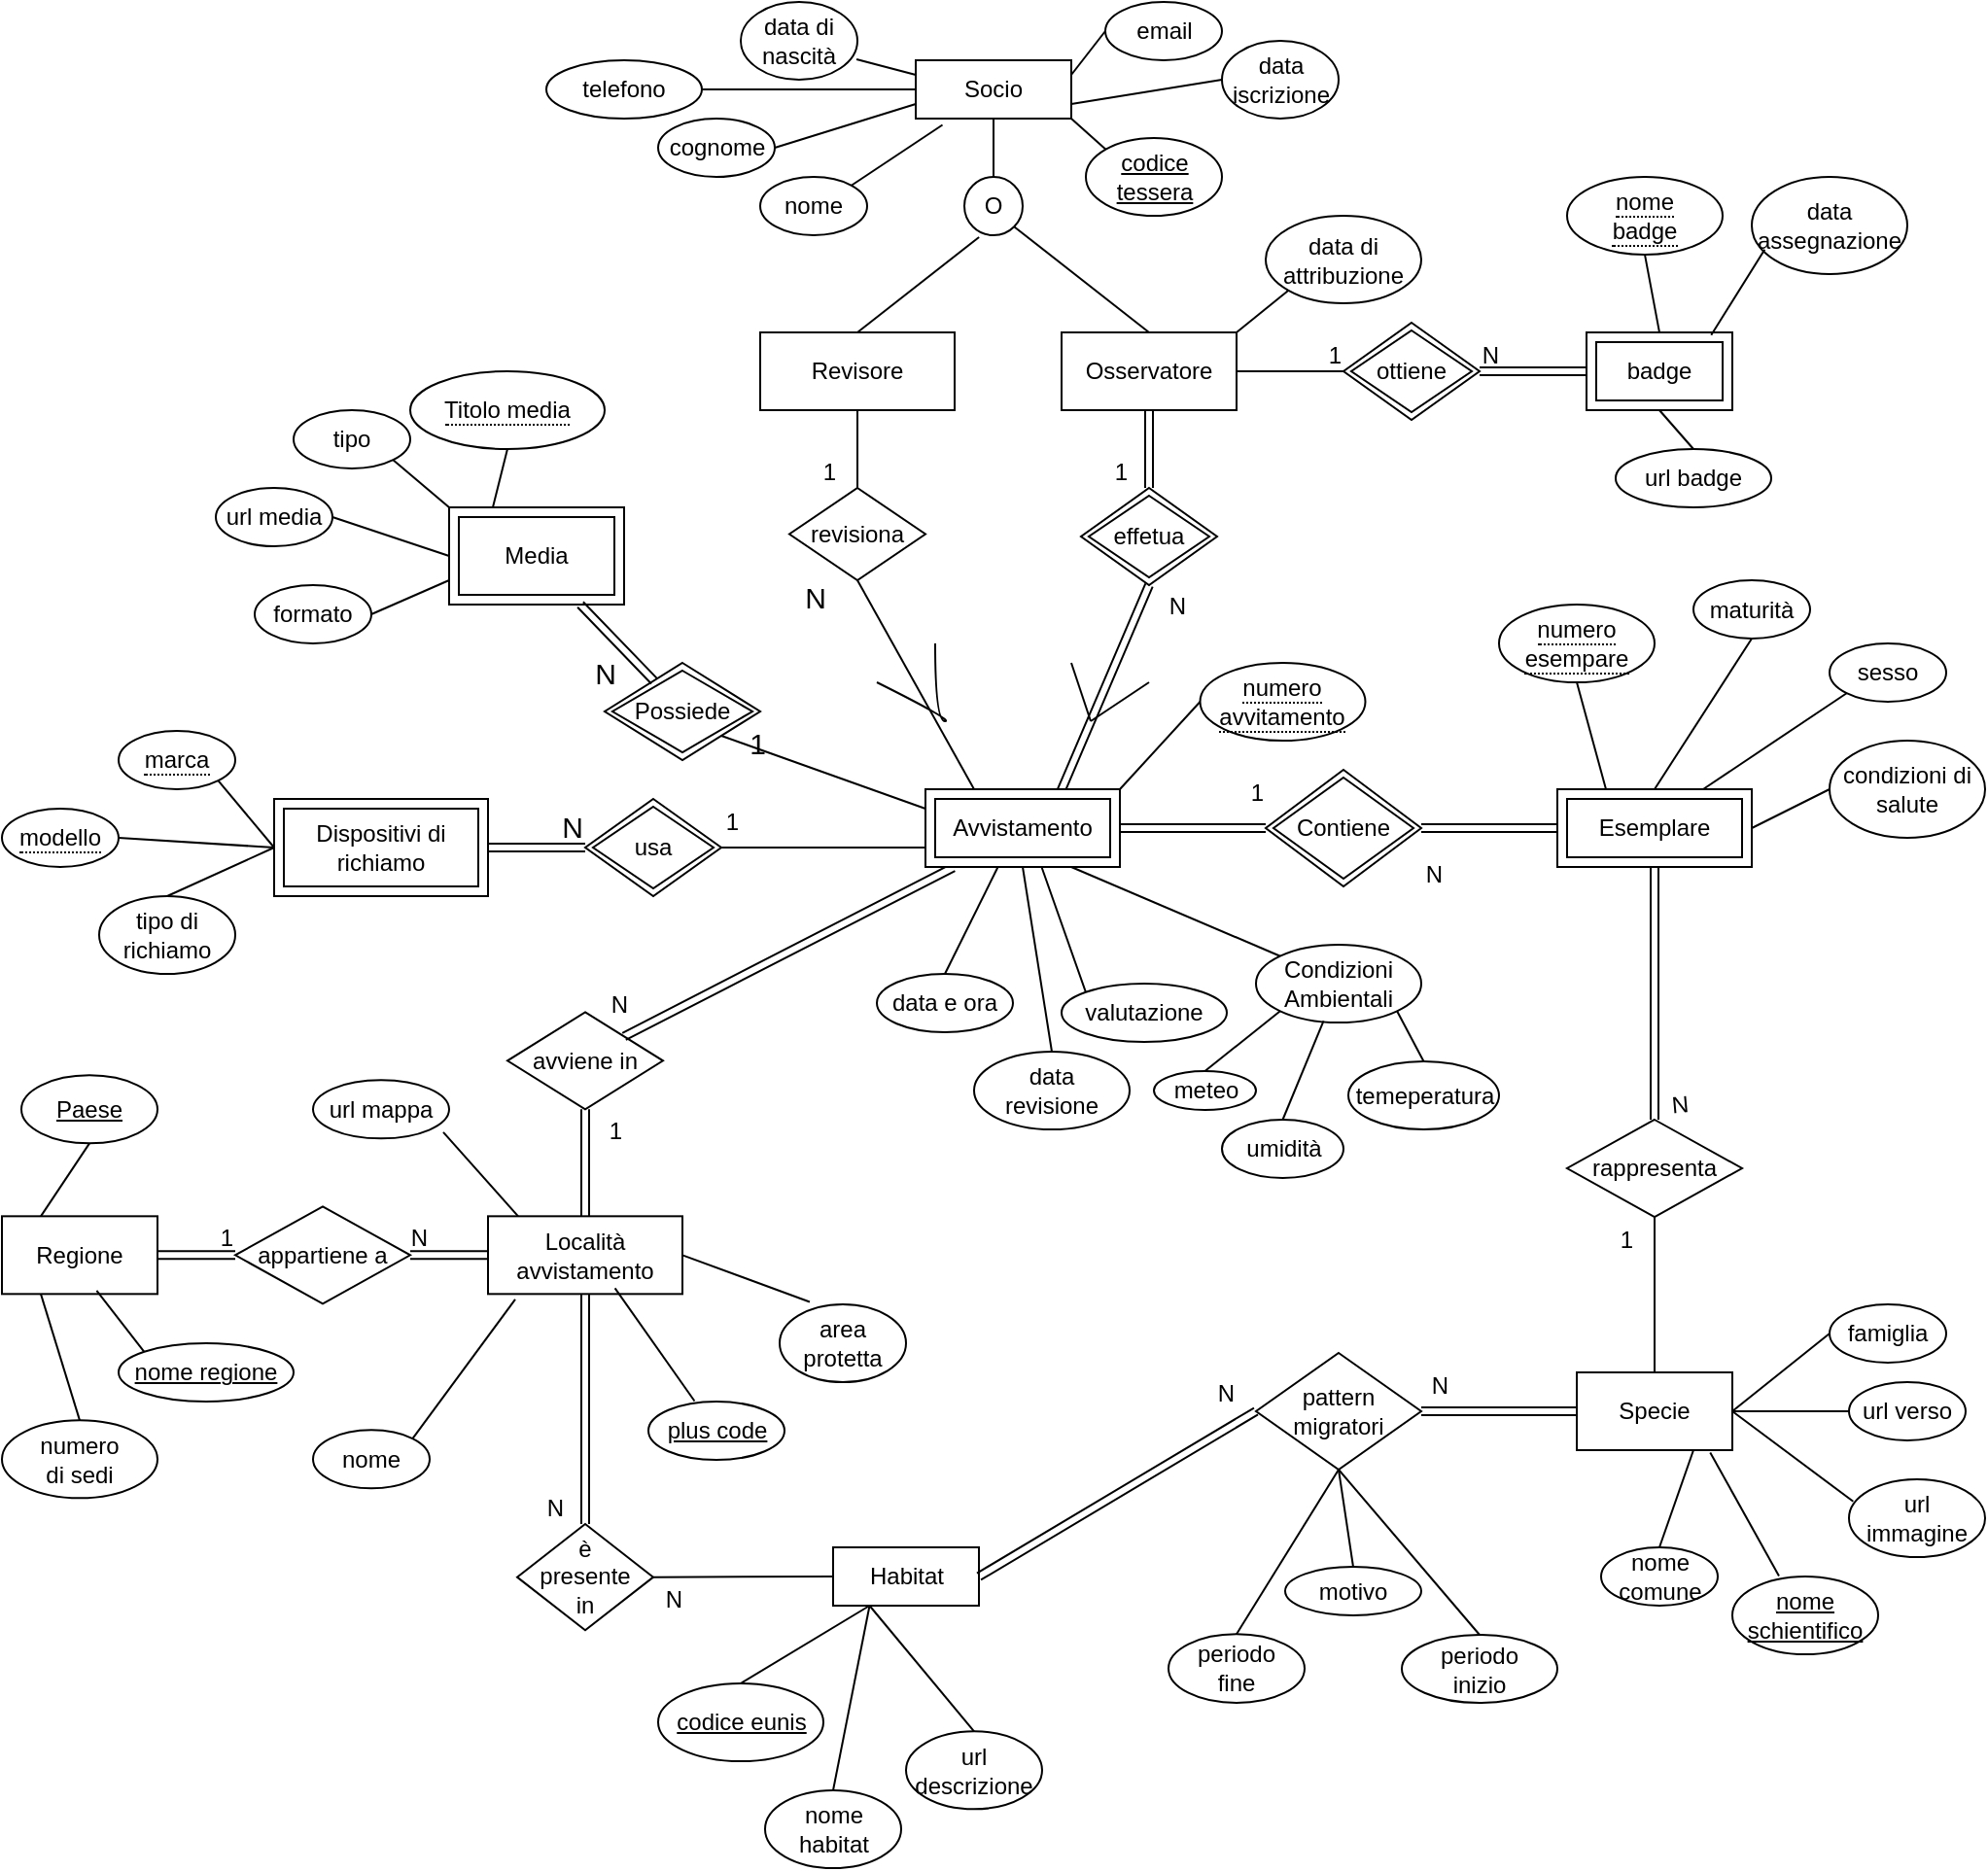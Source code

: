 <mxfile version="27.2.0" pages="3">
  <diagram name="Page-1" id="-lWzbQVVh6VAtObtMN5t">
    <mxGraphModel dx="1453" dy="503" grid="1" gridSize="10" guides="1" tooltips="1" connect="1" arrows="1" fold="1" page="1" pageScale="1" pageWidth="850" pageHeight="1100" math="0" shadow="0">
      <root>
        <mxCell id="0" />
        <mxCell id="1" parent="0" />
        <mxCell id="biBIcMgOvQUYCyqdAZqE-1" value="&lt;font&gt;Socio&lt;/font&gt;" style="whiteSpace=wrap;html=1;align=center;" parent="1" vertex="1">
          <mxGeometry x="260" y="40" width="80" height="30" as="geometry" />
        </mxCell>
        <mxCell id="biBIcMgOvQUYCyqdAZqE-2" value="" style="endArrow=none;html=1;rounded=0;exitX=0.5;exitY=1;exitDx=0;exitDy=0;" parent="1" source="biBIcMgOvQUYCyqdAZqE-1" target="biBIcMgOvQUYCyqdAZqE-3" edge="1">
          <mxGeometry relative="1" as="geometry">
            <mxPoint x="220" y="250" as="sourcePoint" />
            <mxPoint x="320" y="160" as="targetPoint" />
          </mxGeometry>
        </mxCell>
        <mxCell id="biBIcMgOvQUYCyqdAZqE-3" value="O" style="ellipse;whiteSpace=wrap;html=1;aspect=fixed;" parent="1" vertex="1">
          <mxGeometry x="285" y="100" width="30" height="30" as="geometry" />
        </mxCell>
        <mxCell id="biBIcMgOvQUYCyqdAZqE-5" value="" style="endArrow=none;html=1;rounded=0;entryX=0.252;entryY=1.033;entryDx=0;entryDy=0;entryPerimeter=0;exitX=0.5;exitY=0;exitDx=0;exitDy=0;" parent="1" source="biBIcMgOvQUYCyqdAZqE-6" target="biBIcMgOvQUYCyqdAZqE-3" edge="1">
          <mxGeometry width="50" height="50" relative="1" as="geometry">
            <mxPoint x="250" y="230" as="sourcePoint" />
            <mxPoint x="360" y="190" as="targetPoint" />
          </mxGeometry>
        </mxCell>
        <mxCell id="biBIcMgOvQUYCyqdAZqE-6" value="Revisore" style="rounded=0;whiteSpace=wrap;html=1;" parent="1" vertex="1">
          <mxGeometry x="180" y="180" width="100" height="40" as="geometry" />
        </mxCell>
        <mxCell id="biBIcMgOvQUYCyqdAZqE-7" value="Osservatore" style="rounded=0;whiteSpace=wrap;html=1;" parent="1" vertex="1">
          <mxGeometry x="335" y="180" width="90" height="40" as="geometry" />
        </mxCell>
        <mxCell id="biBIcMgOvQUYCyqdAZqE-8" value="" style="endArrow=none;html=1;rounded=0;entryX=0.5;entryY=0;entryDx=0;entryDy=0;exitX=1;exitY=1;exitDx=0;exitDy=0;" parent="1" source="biBIcMgOvQUYCyqdAZqE-3" target="biBIcMgOvQUYCyqdAZqE-7" edge="1">
          <mxGeometry width="50" height="50" relative="1" as="geometry">
            <mxPoint x="310" y="240" as="sourcePoint" />
            <mxPoint x="360" y="190" as="targetPoint" />
          </mxGeometry>
        </mxCell>
        <mxCell id="biBIcMgOvQUYCyqdAZqE-14" value="revisiona" style="shape=rhombus;perimeter=rhombusPerimeter;whiteSpace=wrap;html=1;align=center;" parent="1" vertex="1">
          <mxGeometry x="195" y="260" width="70" height="47.5" as="geometry" />
        </mxCell>
        <mxCell id="NWJgIK_oHAW2l3-DAgLM-14" value="" style="endArrow=none;html=1;rounded=0;fontSize=12;startSize=8;endSize=8;curved=1;entryX=0.5;entryY=1;entryDx=0;entryDy=0;exitX=0.25;exitY=0;exitDx=0;exitDy=0;" parent="1" source="g17DeLx2RG56kNjT_mN6-2" target="biBIcMgOvQUYCyqdAZqE-14" edge="1">
          <mxGeometry relative="1" as="geometry">
            <mxPoint x="290" y="410" as="sourcePoint" />
            <mxPoint x="630" y="510" as="targetPoint" />
          </mxGeometry>
        </mxCell>
        <mxCell id="NWJgIK_oHAW2l3-DAgLM-15" value="N" style="resizable=0;html=1;whiteSpace=wrap;align=right;verticalAlign=bottom;fontSize=15;" parent="NWJgIK_oHAW2l3-DAgLM-14" connectable="0" vertex="1">
          <mxGeometry x="1" relative="1" as="geometry">
            <mxPoint x="-15" y="20" as="offset" />
          </mxGeometry>
        </mxCell>
        <mxCell id="NWJgIK_oHAW2l3-DAgLM-20" value="Esemplare" style="shape=ext;margin=3;double=1;whiteSpace=wrap;html=1;align=center;" parent="1" vertex="1">
          <mxGeometry x="590" y="415" width="100" height="40" as="geometry" />
        </mxCell>
        <mxCell id="NWJgIK_oHAW2l3-DAgLM-22" value="Contiene" style="shape=rhombus;double=1;perimeter=rhombusPerimeter;whiteSpace=wrap;html=1;align=center;" parent="1" vertex="1">
          <mxGeometry x="440" y="405" width="80" height="60" as="geometry" />
        </mxCell>
        <mxCell id="NWJgIK_oHAW2l3-DAgLM-34" value="" style="shape=link;html=1;rounded=0;fontSize=12;startSize=8;endSize=8;curved=1;exitX=0.683;exitY=0.106;exitDx=0;exitDy=0;entryX=0.5;entryY=1;entryDx=0;entryDy=0;exitPerimeter=0;" parent="1" source="g17DeLx2RG56kNjT_mN6-2" target="g17DeLx2RG56kNjT_mN6-4" edge="1">
          <mxGeometry relative="1" as="geometry">
            <mxPoint x="340" y="410" as="sourcePoint" />
            <mxPoint x="380" y="310" as="targetPoint" />
          </mxGeometry>
        </mxCell>
        <mxCell id="NWJgIK_oHAW2l3-DAgLM-35" value="N" style="resizable=0;html=1;whiteSpace=wrap;align=right;verticalAlign=bottom;" parent="NWJgIK_oHAW2l3-DAgLM-34" connectable="0" vertex="1">
          <mxGeometry x="1" relative="1" as="geometry">
            <mxPoint x="20" y="20" as="offset" />
          </mxGeometry>
        </mxCell>
        <mxCell id="NWJgIK_oHAW2l3-DAgLM-38" value="" style="shape=link;html=1;rounded=0;fontSize=12;startSize=8;endSize=8;curved=1;exitX=0;exitY=0.5;exitDx=0;exitDy=0;" parent="1" source="NWJgIK_oHAW2l3-DAgLM-20" target="NWJgIK_oHAW2l3-DAgLM-22" edge="1">
          <mxGeometry relative="1" as="geometry">
            <mxPoint x="370" y="590" as="sourcePoint" />
            <mxPoint x="530" y="590" as="targetPoint" />
          </mxGeometry>
        </mxCell>
        <mxCell id="NWJgIK_oHAW2l3-DAgLM-39" value="N" style="resizable=0;html=1;whiteSpace=wrap;align=right;verticalAlign=bottom;" parent="NWJgIK_oHAW2l3-DAgLM-38" connectable="0" vertex="1">
          <mxGeometry x="1" relative="1" as="geometry">
            <mxPoint x="12" y="32" as="offset" />
          </mxGeometry>
        </mxCell>
        <mxCell id="NWJgIK_oHAW2l3-DAgLM-40" value="" style="shape=link;html=1;rounded=0;fontSize=12;startSize=8;endSize=8;curved=1;entryX=0;entryY=0.5;entryDx=0;entryDy=0;exitX=1;exitY=0.5;exitDx=0;exitDy=0;" parent="1" source="g17DeLx2RG56kNjT_mN6-2" target="NWJgIK_oHAW2l3-DAgLM-22" edge="1">
          <mxGeometry relative="1" as="geometry">
            <mxPoint x="380" y="435" as="sourcePoint" />
            <mxPoint x="530" y="590" as="targetPoint" />
          </mxGeometry>
        </mxCell>
        <mxCell id="NWJgIK_oHAW2l3-DAgLM-41" value="1" style="resizable=0;html=1;whiteSpace=wrap;align=right;verticalAlign=bottom;" parent="NWJgIK_oHAW2l3-DAgLM-40" connectable="0" vertex="1">
          <mxGeometry x="1" relative="1" as="geometry">
            <mxPoint y="-10" as="offset" />
          </mxGeometry>
        </mxCell>
        <mxCell id="NWJgIK_oHAW2l3-DAgLM-42" value="Media" style="shape=ext;margin=3;double=1;whiteSpace=wrap;html=1;align=center;" parent="1" vertex="1">
          <mxGeometry x="20" y="270" width="90" height="50" as="geometry" />
        </mxCell>
        <mxCell id="NWJgIK_oHAW2l3-DAgLM-45" value="Possiede" style="shape=rhombus;double=1;perimeter=rhombusPerimeter;whiteSpace=wrap;html=1;align=center;" parent="1" vertex="1">
          <mxGeometry x="100" y="350" width="80" height="50" as="geometry" />
        </mxCell>
        <mxCell id="NWJgIK_oHAW2l3-DAgLM-46" value="" style="shape=link;html=1;rounded=0;fontSize=12;startSize=8;endSize=8;curved=1;exitX=0.75;exitY=1;exitDx=0;exitDy=0;entryX=0.318;entryY=0.187;entryDx=0;entryDy=0;entryPerimeter=0;" parent="1" source="NWJgIK_oHAW2l3-DAgLM-42" target="NWJgIK_oHAW2l3-DAgLM-45" edge="1">
          <mxGeometry relative="1" as="geometry">
            <mxPoint x="-20" y="560" as="sourcePoint" />
            <mxPoint x="140" y="560" as="targetPoint" />
          </mxGeometry>
        </mxCell>
        <mxCell id="NWJgIK_oHAW2l3-DAgLM-47" value="N" style="resizable=0;html=1;whiteSpace=wrap;align=right;verticalAlign=bottom;fontSize=15;" parent="NWJgIK_oHAW2l3-DAgLM-46" connectable="0" vertex="1">
          <mxGeometry x="1" relative="1" as="geometry">
            <mxPoint x="-18" y="7" as="offset" />
          </mxGeometry>
        </mxCell>
        <mxCell id="NWJgIK_oHAW2l3-DAgLM-48" value="" style="endArrow=none;html=1;rounded=0;fontSize=12;startSize=8;endSize=8;curved=1;entryX=1;entryY=1;entryDx=0;entryDy=0;exitX=0;exitY=0.25;exitDx=0;exitDy=0;" parent="1" source="g17DeLx2RG56kNjT_mN6-2" target="NWJgIK_oHAW2l3-DAgLM-45" edge="1">
          <mxGeometry relative="1" as="geometry">
            <mxPoint x="265" y="435" as="sourcePoint" />
            <mxPoint x="140" y="560" as="targetPoint" />
          </mxGeometry>
        </mxCell>
        <mxCell id="NWJgIK_oHAW2l3-DAgLM-49" value="1" style="resizable=0;html=1;whiteSpace=wrap;align=right;verticalAlign=bottom;fontSize=15;" parent="NWJgIK_oHAW2l3-DAgLM-48" connectable="0" vertex="1">
          <mxGeometry x="1" relative="1" as="geometry">
            <mxPoint x="25" y="15" as="offset" />
          </mxGeometry>
        </mxCell>
        <mxCell id="NWJgIK_oHAW2l3-DAgLM-50" value="Dispositivi di richiamo" style="shape=ext;margin=3;double=1;whiteSpace=wrap;html=1;align=center;" parent="1" vertex="1">
          <mxGeometry x="-70" y="420" width="110" height="50" as="geometry" />
        </mxCell>
        <mxCell id="NWJgIK_oHAW2l3-DAgLM-55" value="usa" style="shape=rhombus;double=1;perimeter=rhombusPerimeter;whiteSpace=wrap;html=1;align=center;" parent="1" vertex="1">
          <mxGeometry x="90" y="420" width="70" height="50" as="geometry" />
        </mxCell>
        <mxCell id="NWJgIK_oHAW2l3-DAgLM-58" value="" style="endArrow=none;html=1;rounded=0;fontSize=12;startSize=8;endSize=8;curved=1;entryX=1;entryY=0.5;entryDx=0;entryDy=0;exitX=0;exitY=0.75;exitDx=0;exitDy=0;" parent="1" source="g17DeLx2RG56kNjT_mN6-2" target="NWJgIK_oHAW2l3-DAgLM-55" edge="1">
          <mxGeometry relative="1" as="geometry">
            <mxPoint x="265" y="447.5" as="sourcePoint" />
            <mxPoint x="90" y="610" as="targetPoint" />
          </mxGeometry>
        </mxCell>
        <mxCell id="NWJgIK_oHAW2l3-DAgLM-59" value="1" style="resizable=0;html=1;whiteSpace=wrap;align=right;verticalAlign=bottom;" parent="NWJgIK_oHAW2l3-DAgLM-58" connectable="0" vertex="1">
          <mxGeometry x="1" relative="1" as="geometry">
            <mxPoint x="10" y="-5" as="offset" />
          </mxGeometry>
        </mxCell>
        <mxCell id="NWJgIK_oHAW2l3-DAgLM-65" value="Località avvistamento" style="whiteSpace=wrap;html=1;align=center;" parent="1" vertex="1">
          <mxGeometry x="40" y="634.67" width="100" height="40" as="geometry" />
        </mxCell>
        <mxCell id="NWJgIK_oHAW2l3-DAgLM-68" value="avviene in" style="shape=rhombus;perimeter=rhombusPerimeter;whiteSpace=wrap;html=1;align=center;" parent="1" vertex="1">
          <mxGeometry x="50" y="529.67" width="80" height="50" as="geometry" />
        </mxCell>
        <mxCell id="NWJgIK_oHAW2l3-DAgLM-69" value="" style="shape=link;html=1;rounded=0;fontSize=12;startSize=8;endSize=8;curved=1;exitX=0.143;exitY=1.006;exitDx=0;exitDy=0;entryX=1;entryY=0;entryDx=0;entryDy=0;exitPerimeter=0;" parent="1" source="g17DeLx2RG56kNjT_mN6-2" target="NWJgIK_oHAW2l3-DAgLM-68" edge="1">
          <mxGeometry relative="1" as="geometry">
            <mxPoint x="290" y="460" as="sourcePoint" />
            <mxPoint x="390" y="530" as="targetPoint" />
          </mxGeometry>
        </mxCell>
        <mxCell id="NWJgIK_oHAW2l3-DAgLM-70" value="N" style="resizable=0;html=1;whiteSpace=wrap;align=right;verticalAlign=bottom;" parent="NWJgIK_oHAW2l3-DAgLM-69" connectable="0" vertex="1">
          <mxGeometry x="1" relative="1" as="geometry">
            <mxPoint x="4" y="-8" as="offset" />
          </mxGeometry>
        </mxCell>
        <mxCell id="NWJgIK_oHAW2l3-DAgLM-73" value="&amp;nbsp;" style="text;whiteSpace=wrap;html=1;" parent="1" vertex="1">
          <mxGeometry x="200" y="320" width="40" height="40" as="geometry" />
        </mxCell>
        <mxCell id="NWJgIK_oHAW2l3-DAgLM-74" value="appartiene a" style="shape=rhombus;perimeter=rhombusPerimeter;whiteSpace=wrap;html=1;align=center;" parent="1" vertex="1">
          <mxGeometry x="-90" y="629.67" width="90" height="50" as="geometry" />
        </mxCell>
        <mxCell id="NWJgIK_oHAW2l3-DAgLM-75" value="" style="shape=link;html=1;rounded=0;fontSize=12;startSize=8;endSize=8;curved=1;entryX=1;entryY=0.5;entryDx=0;entryDy=0;exitX=0;exitY=0.5;exitDx=0;exitDy=0;" parent="1" source="NWJgIK_oHAW2l3-DAgLM-65" target="NWJgIK_oHAW2l3-DAgLM-74" edge="1">
          <mxGeometry relative="1" as="geometry">
            <mxPoint x="-40" y="579.67" as="sourcePoint" />
            <mxPoint x="120" y="579.67" as="targetPoint" />
          </mxGeometry>
        </mxCell>
        <mxCell id="NWJgIK_oHAW2l3-DAgLM-76" value="N" style="resizable=0;html=1;whiteSpace=wrap;align=right;verticalAlign=bottom;" parent="NWJgIK_oHAW2l3-DAgLM-75" connectable="0" vertex="1">
          <mxGeometry x="1" relative="1" as="geometry">
            <mxPoint x="10" as="offset" />
          </mxGeometry>
        </mxCell>
        <mxCell id="NWJgIK_oHAW2l3-DAgLM-77" value="Regione" style="whiteSpace=wrap;html=1;align=center;" parent="1" vertex="1">
          <mxGeometry x="-210" y="634.67" width="80" height="40" as="geometry" />
        </mxCell>
        <mxCell id="NWJgIK_oHAW2l3-DAgLM-78" value="" style="shape=link;html=1;rounded=0;fontSize=12;startSize=8;endSize=8;curved=1;exitX=1;exitY=0.5;exitDx=0;exitDy=0;entryX=0;entryY=0.5;entryDx=0;entryDy=0;" parent="1" source="NWJgIK_oHAW2l3-DAgLM-77" target="NWJgIK_oHAW2l3-DAgLM-74" edge="1">
          <mxGeometry relative="1" as="geometry">
            <mxPoint x="-40" y="579.67" as="sourcePoint" />
            <mxPoint x="120" y="579.67" as="targetPoint" />
          </mxGeometry>
        </mxCell>
        <mxCell id="NWJgIK_oHAW2l3-DAgLM-79" value="1" style="resizable=0;html=1;whiteSpace=wrap;align=right;verticalAlign=bottom;" parent="NWJgIK_oHAW2l3-DAgLM-78" connectable="0" vertex="1">
          <mxGeometry x="1" relative="1" as="geometry" />
        </mxCell>
        <mxCell id="NWJgIK_oHAW2l3-DAgLM-85" value="" style="shape=link;html=1;rounded=0;fontSize=12;startSize=8;endSize=8;curved=1;entryX=0.5;entryY=1;entryDx=0;entryDy=0;exitX=0.5;exitY=0;exitDx=0;exitDy=0;" parent="1" source="NWJgIK_oHAW2l3-DAgLM-65" target="NWJgIK_oHAW2l3-DAgLM-68" edge="1">
          <mxGeometry relative="1" as="geometry">
            <mxPoint x="70" y="627.67" as="sourcePoint" />
            <mxPoint x="230" y="539.67" as="targetPoint" />
          </mxGeometry>
        </mxCell>
        <mxCell id="NWJgIK_oHAW2l3-DAgLM-86" value="1" style="resizable=0;html=1;whiteSpace=wrap;align=right;verticalAlign=bottom;" parent="NWJgIK_oHAW2l3-DAgLM-85" connectable="0" vertex="1">
          <mxGeometry x="1" relative="1" as="geometry">
            <mxPoint x="20" y="20" as="offset" />
          </mxGeometry>
        </mxCell>
        <mxCell id="NWJgIK_oHAW2l3-DAgLM-87" value="&amp;nbsp;" style="text;whiteSpace=wrap;html=1;" parent="1" vertex="1">
          <mxGeometry x="120" y="300" width="40" height="40" as="geometry" />
        </mxCell>
        <mxCell id="NWJgIK_oHAW2l3-DAgLM-88" value="rappresenta" style="shape=rhombus;perimeter=rhombusPerimeter;whiteSpace=wrap;html=1;align=center;" parent="1" vertex="1">
          <mxGeometry x="595" y="585" width="90" height="50" as="geometry" />
        </mxCell>
        <mxCell id="NWJgIK_oHAW2l3-DAgLM-89" value="Specie" style="whiteSpace=wrap;html=1;align=center;" parent="1" vertex="1">
          <mxGeometry x="600" y="715" width="80" height="40" as="geometry" />
        </mxCell>
        <mxCell id="NWJgIK_oHAW2l3-DAgLM-92" value="Habitat" style="whiteSpace=wrap;html=1;align=center;" parent="1" vertex="1">
          <mxGeometry x="217.5" y="805" width="75" height="30" as="geometry" />
        </mxCell>
        <mxCell id="NWJgIK_oHAW2l3-DAgLM-95" value="&lt;div&gt;è&lt;/div&gt;&lt;div&gt;presente&lt;/div&gt;&lt;div&gt;in&lt;/div&gt;" style="shape=rhombus;perimeter=rhombusPerimeter;whiteSpace=wrap;html=1;align=center;" parent="1" vertex="1">
          <mxGeometry x="55" y="792.99" width="70" height="54.67" as="geometry" />
        </mxCell>
        <mxCell id="NWJgIK_oHAW2l3-DAgLM-98" value="" style="shape=link;html=1;rounded=0;fontSize=12;startSize=8;endSize=8;curved=1;entryX=0.5;entryY=0;entryDx=0;entryDy=0;exitX=0.5;exitY=1;exitDx=0;exitDy=0;" parent="1" source="NWJgIK_oHAW2l3-DAgLM-20" target="NWJgIK_oHAW2l3-DAgLM-88" edge="1">
          <mxGeometry relative="1" as="geometry">
            <mxPoint x="670" y="500" as="sourcePoint" />
            <mxPoint x="420" y="530" as="targetPoint" />
          </mxGeometry>
        </mxCell>
        <mxCell id="NWJgIK_oHAW2l3-DAgLM-99" value="N" style="resizable=0;html=1;whiteSpace=wrap;align=right;verticalAlign=bottom;rotation=-5;" parent="NWJgIK_oHAW2l3-DAgLM-98" connectable="0" vertex="1">
          <mxGeometry x="1" relative="1" as="geometry">
            <mxPoint x="20" as="offset" />
          </mxGeometry>
        </mxCell>
        <mxCell id="NWJgIK_oHAW2l3-DAgLM-103" value="" style="endArrow=none;html=1;rounded=0;fontSize=12;startSize=8;endSize=8;curved=1;entryX=0.5;entryY=1;entryDx=0;entryDy=0;exitX=0.5;exitY=0;exitDx=0;exitDy=0;" parent="1" source="NWJgIK_oHAW2l3-DAgLM-89" target="NWJgIK_oHAW2l3-DAgLM-88" edge="1">
          <mxGeometry relative="1" as="geometry">
            <mxPoint x="230" y="490" as="sourcePoint" />
            <mxPoint x="390" y="490" as="targetPoint" />
          </mxGeometry>
        </mxCell>
        <mxCell id="NWJgIK_oHAW2l3-DAgLM-104" value="1" style="resizable=0;html=1;whiteSpace=wrap;align=right;verticalAlign=bottom;" parent="NWJgIK_oHAW2l3-DAgLM-103" connectable="0" vertex="1">
          <mxGeometry x="1" relative="1" as="geometry">
            <mxPoint x="-10" y="20" as="offset" />
          </mxGeometry>
        </mxCell>
        <mxCell id="NWJgIK_oHAW2l3-DAgLM-108" value="" style="shape=link;html=1;rounded=0;fontSize=12;startSize=8;endSize=8;curved=1;entryX=0;entryY=0.5;entryDx=0;entryDy=0;exitX=1;exitY=0.5;exitDx=0;exitDy=0;" parent="1" source="NWJgIK_oHAW2l3-DAgLM-92" target="yTdTFLldRnQ2-PYzqlcR-5" edge="1">
          <mxGeometry relative="1" as="geometry">
            <mxPoint x="240" y="840" as="sourcePoint" />
            <mxPoint x="435" y="735" as="targetPoint" />
          </mxGeometry>
        </mxCell>
        <mxCell id="NWJgIK_oHAW2l3-DAgLM-109" value="N" style="resizable=0;html=1;whiteSpace=wrap;align=right;verticalAlign=bottom;" parent="NWJgIK_oHAW2l3-DAgLM-108" connectable="0" vertex="1">
          <mxGeometry x="1" relative="1" as="geometry">
            <mxPoint x="-10" as="offset" />
          </mxGeometry>
        </mxCell>
        <mxCell id="NWJgIK_oHAW2l3-DAgLM-112" value="badge" style="shape=ext;margin=3;double=1;whiteSpace=wrap;html=1;align=center;" parent="1" vertex="1">
          <mxGeometry x="605" y="180" width="75" height="40" as="geometry" />
        </mxCell>
        <mxCell id="NWJgIK_oHAW2l3-DAgLM-113" value="ottiene" style="shape=rhombus;double=1;perimeter=rhombusPerimeter;whiteSpace=wrap;html=1;align=center;" parent="1" vertex="1">
          <mxGeometry x="480" y="175" width="70" height="50" as="geometry" />
        </mxCell>
        <mxCell id="NWJgIK_oHAW2l3-DAgLM-116" value="" style="shape=link;html=1;rounded=0;fontSize=12;startSize=8;endSize=8;curved=1;entryX=1;entryY=0.5;entryDx=0;entryDy=0;exitX=0;exitY=0.5;exitDx=0;exitDy=0;" parent="1" source="NWJgIK_oHAW2l3-DAgLM-112" target="NWJgIK_oHAW2l3-DAgLM-113" edge="1">
          <mxGeometry relative="1" as="geometry">
            <mxPoint x="230" y="370" as="sourcePoint" />
            <mxPoint x="390" y="370" as="targetPoint" />
          </mxGeometry>
        </mxCell>
        <mxCell id="NWJgIK_oHAW2l3-DAgLM-117" value="N" style="resizable=0;html=1;whiteSpace=wrap;align=right;verticalAlign=bottom;" parent="NWJgIK_oHAW2l3-DAgLM-116" connectable="0" vertex="1">
          <mxGeometry x="1" relative="1" as="geometry">
            <mxPoint x="11" as="offset" />
          </mxGeometry>
        </mxCell>
        <mxCell id="NWJgIK_oHAW2l3-DAgLM-121" value="" style="endArrow=none;html=1;rounded=0;fontSize=12;startSize=8;endSize=8;curved=1;entryX=0;entryY=0.5;entryDx=0;entryDy=0;exitX=1;exitY=0.5;exitDx=0;exitDy=0;" parent="1" source="biBIcMgOvQUYCyqdAZqE-7" target="NWJgIK_oHAW2l3-DAgLM-113" edge="1">
          <mxGeometry relative="1" as="geometry">
            <mxPoint x="440" y="200" as="sourcePoint" />
            <mxPoint x="390" y="370" as="targetPoint" />
          </mxGeometry>
        </mxCell>
        <mxCell id="NWJgIK_oHAW2l3-DAgLM-122" value="1" style="resizable=0;html=1;whiteSpace=wrap;align=right;verticalAlign=bottom;" parent="NWJgIK_oHAW2l3-DAgLM-121" connectable="0" vertex="1">
          <mxGeometry x="1" relative="1" as="geometry" />
        </mxCell>
        <mxCell id="NWJgIK_oHAW2l3-DAgLM-124" value="" style="endArrow=none;html=1;rounded=0;fontSize=12;startSize=8;endSize=8;curved=1;exitX=1;exitY=1;exitDx=0;exitDy=0;" parent="1" source="NWJgIK_oHAW2l3-DAgLM-73" edge="1">
          <mxGeometry relative="1" as="geometry">
            <mxPoint x="230" y="370" as="sourcePoint" />
            <mxPoint x="270" y="340" as="targetPoint" />
            <Array as="points">
              <mxPoint x="280" y="380" />
              <mxPoint x="270" y="380" />
            </Array>
          </mxGeometry>
        </mxCell>
        <mxCell id="NWJgIK_oHAW2l3-DAgLM-125" value="" style="endArrow=none;html=1;rounded=0;fontSize=12;startSize=8;endSize=8;curved=1;" parent="1" edge="1">
          <mxGeometry relative="1" as="geometry">
            <mxPoint x="350" y="380" as="sourcePoint" />
            <mxPoint x="380" y="360" as="targetPoint" />
          </mxGeometry>
        </mxCell>
        <mxCell id="NWJgIK_oHAW2l3-DAgLM-126" value="" style="endArrow=none;html=1;rounded=0;fontSize=12;startSize=8;endSize=8;curved=1;" parent="1" edge="1">
          <mxGeometry relative="1" as="geometry">
            <mxPoint x="340" y="350" as="sourcePoint" />
            <mxPoint x="350" y="380" as="targetPoint" />
          </mxGeometry>
        </mxCell>
        <mxCell id="NWJgIK_oHAW2l3-DAgLM-129" value="" style="shape=link;html=1;rounded=0;fontSize=12;startSize=8;endSize=8;curved=1;entryX=1;entryY=0.5;entryDx=0;entryDy=0;exitX=0;exitY=0.5;exitDx=0;exitDy=0;" parent="1" source="NWJgIK_oHAW2l3-DAgLM-89" target="yTdTFLldRnQ2-PYzqlcR-5" edge="1">
          <mxGeometry relative="1" as="geometry">
            <mxPoint x="560" y="930" as="sourcePoint" />
            <mxPoint x="525" y="735" as="targetPoint" />
          </mxGeometry>
        </mxCell>
        <mxCell id="NWJgIK_oHAW2l3-DAgLM-130" value="N" style="resizable=0;html=1;whiteSpace=wrap;align=right;verticalAlign=bottom;" parent="NWJgIK_oHAW2l3-DAgLM-129" connectable="0" vertex="1">
          <mxGeometry x="1" relative="1" as="geometry">
            <mxPoint x="15" y="-5" as="offset" />
          </mxGeometry>
        </mxCell>
        <mxCell id="NWJgIK_oHAW2l3-DAgLM-137" value="" style="shape=link;html=1;rounded=0;fontSize=12;startSize=8;endSize=8;curved=1;entryX=0.5;entryY=0;entryDx=0;entryDy=0;exitX=0.5;exitY=1;exitDx=0;exitDy=0;" parent="1" source="NWJgIK_oHAW2l3-DAgLM-65" target="NWJgIK_oHAW2l3-DAgLM-95" edge="1">
          <mxGeometry relative="1" as="geometry">
            <mxPoint x="190" y="529.67" as="sourcePoint" />
            <mxPoint x="92.5" y="810.0" as="targetPoint" />
          </mxGeometry>
        </mxCell>
        <mxCell id="NWJgIK_oHAW2l3-DAgLM-138" value="N" style="resizable=0;html=1;whiteSpace=wrap;align=right;verticalAlign=bottom;" parent="NWJgIK_oHAW2l3-DAgLM-137" connectable="0" vertex="1">
          <mxGeometry x="1" relative="1" as="geometry">
            <mxPoint x="-10" as="offset" />
          </mxGeometry>
        </mxCell>
        <mxCell id="NWJgIK_oHAW2l3-DAgLM-141" value="" style="shape=link;html=1;rounded=0;fontSize=12;startSize=8;endSize=8;curved=1;entryX=0.5;entryY=0;entryDx=0;entryDy=0;exitX=0.5;exitY=1;exitDx=0;exitDy=0;" parent="1" source="biBIcMgOvQUYCyqdAZqE-7" target="g17DeLx2RG56kNjT_mN6-4" edge="1">
          <mxGeometry relative="1" as="geometry">
            <mxPoint x="230" y="460" as="sourcePoint" />
            <mxPoint x="380" y="260" as="targetPoint" />
          </mxGeometry>
        </mxCell>
        <mxCell id="NWJgIK_oHAW2l3-DAgLM-142" value="1" style="resizable=0;html=1;whiteSpace=wrap;align=right;verticalAlign=bottom;" parent="NWJgIK_oHAW2l3-DAgLM-141" connectable="0" vertex="1">
          <mxGeometry x="1" relative="1" as="geometry">
            <mxPoint x="-10" as="offset" />
          </mxGeometry>
        </mxCell>
        <mxCell id="NWJgIK_oHAW2l3-DAgLM-143" value="" style="endArrow=none;html=1;rounded=0;fontSize=12;startSize=8;endSize=8;curved=1;exitX=0.5;exitY=1;exitDx=0;exitDy=0;" parent="1" source="biBIcMgOvQUYCyqdAZqE-6" target="biBIcMgOvQUYCyqdAZqE-14" edge="1">
          <mxGeometry relative="1" as="geometry">
            <mxPoint x="230" y="460" as="sourcePoint" />
            <mxPoint x="390" y="460" as="targetPoint" />
          </mxGeometry>
        </mxCell>
        <mxCell id="NWJgIK_oHAW2l3-DAgLM-144" value="1" style="resizable=0;html=1;whiteSpace=wrap;align=right;verticalAlign=bottom;" parent="NWJgIK_oHAW2l3-DAgLM-143" connectable="0" vertex="1">
          <mxGeometry x="1" relative="1" as="geometry">
            <mxPoint x="-10" as="offset" />
          </mxGeometry>
        </mxCell>
        <mxCell id="NWJgIK_oHAW2l3-DAgLM-148" value="" style="endArrow=none;html=1;rounded=0;fontSize=12;startSize=8;endSize=8;curved=1;exitX=0;exitY=0.5;exitDx=0;exitDy=0;entryX=1;entryY=0.5;entryDx=0;entryDy=0;" parent="1" source="NWJgIK_oHAW2l3-DAgLM-92" target="NWJgIK_oHAW2l3-DAgLM-95" edge="1">
          <mxGeometry relative="1" as="geometry">
            <mxPoint x="282.5" y="610.33" as="sourcePoint" />
            <mxPoint x="442.5" y="610.33" as="targetPoint" />
          </mxGeometry>
        </mxCell>
        <mxCell id="NWJgIK_oHAW2l3-DAgLM-149" value="N" style="resizable=0;html=1;whiteSpace=wrap;align=right;verticalAlign=bottom;" parent="NWJgIK_oHAW2l3-DAgLM-148" connectable="0" vertex="1">
          <mxGeometry x="1" relative="1" as="geometry">
            <mxPoint x="16" y="20" as="offset" />
          </mxGeometry>
        </mxCell>
        <mxCell id="NWJgIK_oHAW2l3-DAgLM-150" value="motivo" style="ellipse;whiteSpace=wrap;html=1;align=center;" parent="1" vertex="1">
          <mxGeometry x="450" y="815" width="70" height="25" as="geometry" />
        </mxCell>
        <mxCell id="NWJgIK_oHAW2l3-DAgLM-158" value="" style="endArrow=none;html=1;rounded=0;fontSize=12;startSize=8;endSize=8;curved=1;entryX=0.5;entryY=1;entryDx=0;entryDy=0;exitX=0.5;exitY=0;exitDx=0;exitDy=0;" parent="1" source="NWJgIK_oHAW2l3-DAgLM-150" target="yTdTFLldRnQ2-PYzqlcR-5" edge="1">
          <mxGeometry relative="1" as="geometry">
            <mxPoint x="350" y="660" as="sourcePoint" />
            <mxPoint x="480" y="760" as="targetPoint" />
          </mxGeometry>
        </mxCell>
        <mxCell id="NWJgIK_oHAW2l3-DAgLM-159" value="&lt;div&gt;periodo&lt;/div&gt;&lt;div&gt;inizio&lt;/div&gt;" style="ellipse;whiteSpace=wrap;html=1;align=center;" parent="1" vertex="1">
          <mxGeometry x="510" y="850" width="80" height="35" as="geometry" />
        </mxCell>
        <mxCell id="NWJgIK_oHAW2l3-DAgLM-160" value="&lt;div&gt;periodo&lt;/div&gt;&lt;div&gt;fine&lt;/div&gt;" style="ellipse;whiteSpace=wrap;html=1;align=center;" parent="1" vertex="1">
          <mxGeometry x="390" y="849.67" width="70" height="35.33" as="geometry" />
        </mxCell>
        <mxCell id="NWJgIK_oHAW2l3-DAgLM-161" value="" style="endArrow=none;html=1;rounded=0;fontSize=12;startSize=8;endSize=8;curved=1;exitX=0.5;exitY=0;exitDx=0;exitDy=0;entryX=0.5;entryY=1;entryDx=0;entryDy=0;" parent="1" source="NWJgIK_oHAW2l3-DAgLM-160" target="yTdTFLldRnQ2-PYzqlcR-5" edge="1">
          <mxGeometry relative="1" as="geometry">
            <mxPoint x="435" y="835" as="sourcePoint" />
            <mxPoint x="480" y="760" as="targetPoint" />
          </mxGeometry>
        </mxCell>
        <mxCell id="NWJgIK_oHAW2l3-DAgLM-162" value="" style="endArrow=none;html=1;rounded=0;fontSize=12;startSize=8;endSize=8;curved=1;exitX=0.5;exitY=1;exitDx=0;exitDy=0;entryX=0.5;entryY=0;entryDx=0;entryDy=0;" parent="1" source="yTdTFLldRnQ2-PYzqlcR-5" target="NWJgIK_oHAW2l3-DAgLM-159" edge="1">
          <mxGeometry relative="1" as="geometry">
            <mxPoint x="480" y="760" as="sourcePoint" />
            <mxPoint x="510" y="660" as="targetPoint" />
          </mxGeometry>
        </mxCell>
        <mxCell id="NWJgIK_oHAW2l3-DAgLM-164" value="tipo" style="ellipse;whiteSpace=wrap;html=1;align=center;" parent="1" vertex="1">
          <mxGeometry x="-60" y="220" width="60" height="30" as="geometry" />
        </mxCell>
        <mxCell id="NWJgIK_oHAW2l3-DAgLM-165" value="url media" style="ellipse;whiteSpace=wrap;html=1;align=center;" parent="1" vertex="1">
          <mxGeometry x="-100" y="260" width="60" height="30" as="geometry" />
        </mxCell>
        <mxCell id="NWJgIK_oHAW2l3-DAgLM-166" value="formato" style="ellipse;whiteSpace=wrap;html=1;align=center;" parent="1" vertex="1">
          <mxGeometry x="-80" y="310" width="60" height="30" as="geometry" />
        </mxCell>
        <mxCell id="NWJgIK_oHAW2l3-DAgLM-168" value="" style="endArrow=none;html=1;rounded=0;fontSize=12;startSize=8;endSize=8;curved=1;exitX=1;exitY=0.5;exitDx=0;exitDy=0;entryX=0;entryY=0.75;entryDx=0;entryDy=0;" parent="1" source="NWJgIK_oHAW2l3-DAgLM-166" target="NWJgIK_oHAW2l3-DAgLM-42" edge="1">
          <mxGeometry relative="1" as="geometry">
            <mxPoint x="-30" y="350" as="sourcePoint" />
            <mxPoint x="130" y="350" as="targetPoint" />
          </mxGeometry>
        </mxCell>
        <mxCell id="NWJgIK_oHAW2l3-DAgLM-170" value="" style="endArrow=none;html=1;rounded=0;fontSize=12;startSize=8;endSize=8;curved=1;exitX=1;exitY=0.5;exitDx=0;exitDy=0;entryX=0;entryY=0.5;entryDx=0;entryDy=0;" parent="1" source="NWJgIK_oHAW2l3-DAgLM-165" target="NWJgIK_oHAW2l3-DAgLM-42" edge="1">
          <mxGeometry relative="1" as="geometry">
            <mxPoint x="-30" y="350" as="sourcePoint" />
            <mxPoint x="130" y="350" as="targetPoint" />
          </mxGeometry>
        </mxCell>
        <mxCell id="NWJgIK_oHAW2l3-DAgLM-171" value="" style="endArrow=none;html=1;rounded=0;fontSize=12;startSize=8;endSize=8;curved=1;exitX=1;exitY=1;exitDx=0;exitDy=0;entryX=0;entryY=0;entryDx=0;entryDy=0;" parent="1" source="NWJgIK_oHAW2l3-DAgLM-164" target="NWJgIK_oHAW2l3-DAgLM-42" edge="1">
          <mxGeometry relative="1" as="geometry">
            <mxPoint x="-30" y="350" as="sourcePoint" />
            <mxPoint x="130" y="350" as="targetPoint" />
          </mxGeometry>
        </mxCell>
        <mxCell id="NWJgIK_oHAW2l3-DAgLM-172" value="" style="endArrow=none;html=1;rounded=0;fontSize=12;startSize=8;endSize=8;curved=1;entryX=0.25;entryY=0;entryDx=0;entryDy=0;exitX=0.5;exitY=1;exitDx=0;exitDy=0;" parent="1" source="NWJgIK_oHAW2l3-DAgLM-216" target="NWJgIK_oHAW2l3-DAgLM-42" edge="1">
          <mxGeometry relative="1" as="geometry">
            <mxPoint x="43" y="240" as="sourcePoint" />
            <mxPoint x="130" y="350" as="targetPoint" />
          </mxGeometry>
        </mxCell>
        <mxCell id="NWJgIK_oHAW2l3-DAgLM-173" value="maturità" style="ellipse;whiteSpace=wrap;html=1;align=center;" parent="1" vertex="1">
          <mxGeometry x="660" y="307.5" width="60" height="30" as="geometry" />
        </mxCell>
        <mxCell id="NWJgIK_oHAW2l3-DAgLM-174" value="sesso" style="ellipse;whiteSpace=wrap;html=1;align=center;" parent="1" vertex="1">
          <mxGeometry x="730" y="340" width="60" height="30" as="geometry" />
        </mxCell>
        <mxCell id="NWJgIK_oHAW2l3-DAgLM-175" value="condizioni di salute" style="ellipse;whiteSpace=wrap;html=1;align=center;" parent="1" vertex="1">
          <mxGeometry x="730" y="390" width="80" height="50" as="geometry" />
        </mxCell>
        <mxCell id="NWJgIK_oHAW2l3-DAgLM-180" value="" style="endArrow=none;html=1;rounded=0;fontSize=12;startSize=8;endSize=8;curved=1;entryX=0.25;entryY=0;entryDx=0;entryDy=0;exitX=0.5;exitY=1;exitDx=0;exitDy=0;" parent="1" source="NWJgIK_oHAW2l3-DAgLM-185" target="NWJgIK_oHAW2l3-DAgLM-20" edge="1">
          <mxGeometry relative="1" as="geometry">
            <mxPoint x="600" y="361" as="sourcePoint" />
            <mxPoint x="740" y="430" as="targetPoint" />
          </mxGeometry>
        </mxCell>
        <mxCell id="NWJgIK_oHAW2l3-DAgLM-181" value="" style="endArrow=none;html=1;rounded=0;fontSize=12;startSize=8;endSize=8;curved=1;exitX=0.5;exitY=1;exitDx=0;exitDy=0;entryX=0.5;entryY=0;entryDx=0;entryDy=0;" parent="1" source="NWJgIK_oHAW2l3-DAgLM-173" target="NWJgIK_oHAW2l3-DAgLM-20" edge="1">
          <mxGeometry relative="1" as="geometry">
            <mxPoint x="580" y="430" as="sourcePoint" />
            <mxPoint x="740" y="430" as="targetPoint" />
          </mxGeometry>
        </mxCell>
        <mxCell id="NWJgIK_oHAW2l3-DAgLM-182" value="" style="endArrow=none;html=1;rounded=0;fontSize=12;startSize=8;endSize=8;curved=1;entryX=0;entryY=1;entryDx=0;entryDy=0;exitX=0.75;exitY=0;exitDx=0;exitDy=0;" parent="1" source="NWJgIK_oHAW2l3-DAgLM-20" target="NWJgIK_oHAW2l3-DAgLM-174" edge="1">
          <mxGeometry relative="1" as="geometry">
            <mxPoint x="580" y="430" as="sourcePoint" />
            <mxPoint x="740" y="430" as="targetPoint" />
          </mxGeometry>
        </mxCell>
        <mxCell id="NWJgIK_oHAW2l3-DAgLM-183" value="" style="endArrow=none;html=1;rounded=0;fontSize=12;startSize=8;endSize=8;curved=1;entryX=0;entryY=0.5;entryDx=0;entryDy=0;exitX=1;exitY=0.5;exitDx=0;exitDy=0;" parent="1" source="NWJgIK_oHAW2l3-DAgLM-20" target="NWJgIK_oHAW2l3-DAgLM-175" edge="1">
          <mxGeometry relative="1" as="geometry">
            <mxPoint x="580" y="430" as="sourcePoint" />
            <mxPoint x="740" y="430" as="targetPoint" />
          </mxGeometry>
        </mxCell>
        <mxCell id="NWJgIK_oHAW2l3-DAgLM-185" value="&lt;div&gt;&lt;span style=&quot;border-bottom: 1px dotted;&quot;&gt;numero&lt;/span&gt;&lt;/div&gt;&lt;div&gt;&lt;span style=&quot;border-bottom: 1px dotted;&quot;&gt;esempare&lt;/span&gt;&lt;/div&gt;" style="ellipse;whiteSpace=wrap;html=1;align=center;" parent="1" vertex="1">
          <mxGeometry x="560" y="320" width="80" height="40" as="geometry" />
        </mxCell>
        <mxCell id="NWJgIK_oHAW2l3-DAgLM-187" value="&lt;div&gt;&lt;span style=&quot;border-bottom: 1px dotted;&quot;&gt;nome&lt;/span&gt;&lt;/div&gt;&lt;div&gt;&lt;span style=&quot;border-bottom: 1px dotted;&quot;&gt;badge&lt;/span&gt;&lt;/div&gt;" style="ellipse;whiteSpace=wrap;html=1;align=center;" parent="1" vertex="1">
          <mxGeometry x="595" y="100" width="80" height="40" as="geometry" />
        </mxCell>
        <mxCell id="NWJgIK_oHAW2l3-DAgLM-188" value="data assegnazione" style="ellipse;whiteSpace=wrap;html=1;align=center;" parent="1" vertex="1">
          <mxGeometry x="690" y="100" width="80" height="50" as="geometry" />
        </mxCell>
        <mxCell id="NWJgIK_oHAW2l3-DAgLM-190" value="url badge" style="ellipse;whiteSpace=wrap;html=1;align=center;" parent="1" vertex="1">
          <mxGeometry x="620" y="240" width="80" height="30" as="geometry" />
        </mxCell>
        <mxCell id="NWJgIK_oHAW2l3-DAgLM-191" value="" style="endArrow=none;html=1;rounded=0;fontSize=12;startSize=8;endSize=8;curved=1;exitX=0.5;exitY=1;exitDx=0;exitDy=0;entryX=0.5;entryY=0;entryDx=0;entryDy=0;" parent="1" source="NWJgIK_oHAW2l3-DAgLM-187" target="NWJgIK_oHAW2l3-DAgLM-112" edge="1">
          <mxGeometry relative="1" as="geometry">
            <mxPoint x="510" y="280" as="sourcePoint" />
            <mxPoint x="670" y="280" as="targetPoint" />
          </mxGeometry>
        </mxCell>
        <mxCell id="NWJgIK_oHAW2l3-DAgLM-192" value="" style="endArrow=none;html=1;rounded=0;fontSize=12;startSize=8;endSize=8;curved=1;exitX=0.5;exitY=1;exitDx=0;exitDy=0;entryX=0.5;entryY=0;entryDx=0;entryDy=0;" parent="1" source="NWJgIK_oHAW2l3-DAgLM-112" target="NWJgIK_oHAW2l3-DAgLM-190" edge="1">
          <mxGeometry relative="1" as="geometry">
            <mxPoint x="490" y="230" as="sourcePoint" />
            <mxPoint x="520" y="270" as="targetPoint" />
          </mxGeometry>
        </mxCell>
        <mxCell id="NWJgIK_oHAW2l3-DAgLM-194" value="" style="endArrow=none;html=1;rounded=0;fontSize=12;startSize=8;endSize=8;curved=1;entryX=0.083;entryY=0.748;entryDx=0;entryDy=0;entryPerimeter=0;exitX=0.855;exitY=0.035;exitDx=0;exitDy=0;exitPerimeter=0;" parent="1" source="NWJgIK_oHAW2l3-DAgLM-112" target="NWJgIK_oHAW2l3-DAgLM-188" edge="1">
          <mxGeometry relative="1" as="geometry">
            <mxPoint x="680" y="180" as="sourcePoint" />
            <mxPoint x="650" y="310" as="targetPoint" />
          </mxGeometry>
        </mxCell>
        <mxCell id="NWJgIK_oHAW2l3-DAgLM-195" value="&lt;div&gt;data e ora&lt;/div&gt;" style="ellipse;whiteSpace=wrap;html=1;align=center;" parent="1" vertex="1">
          <mxGeometry x="240" y="510" width="70" height="30" as="geometry" />
        </mxCell>
        <mxCell id="NWJgIK_oHAW2l3-DAgLM-197" value="valutazione" style="ellipse;whiteSpace=wrap;html=1;align=center;" parent="1" vertex="1">
          <mxGeometry x="335" y="515" width="85" height="30" as="geometry" />
        </mxCell>
        <mxCell id="NWJgIK_oHAW2l3-DAgLM-198" value="&lt;div&gt;data&lt;/div&gt;&lt;div&gt;revisione&lt;/div&gt;" style="ellipse;whiteSpace=wrap;html=1;align=center;" parent="1" vertex="1">
          <mxGeometry x="290" y="550" width="80" height="40" as="geometry" />
        </mxCell>
        <mxCell id="NWJgIK_oHAW2l3-DAgLM-199" value="" style="endArrow=none;html=1;rounded=0;fontSize=12;startSize=8;endSize=8;curved=1;exitX=0.5;exitY=0;exitDx=0;exitDy=0;entryX=0.375;entryY=0.988;entryDx=0;entryDy=0;entryPerimeter=0;" parent="1" source="NWJgIK_oHAW2l3-DAgLM-195" target="g17DeLx2RG56kNjT_mN6-2" edge="1">
          <mxGeometry relative="1" as="geometry">
            <mxPoint x="330" y="420" as="sourcePoint" />
            <mxPoint x="315" y="460" as="targetPoint" />
          </mxGeometry>
        </mxCell>
        <mxCell id="NWJgIK_oHAW2l3-DAgLM-200" value="" style="endArrow=none;html=1;rounded=0;fontSize=12;startSize=8;endSize=8;curved=1;exitX=0.5;exitY=0;exitDx=0;exitDy=0;entryX=0.5;entryY=1;entryDx=0;entryDy=0;" parent="1" source="NWJgIK_oHAW2l3-DAgLM-198" target="g17DeLx2RG56kNjT_mN6-2" edge="1">
          <mxGeometry relative="1" as="geometry">
            <mxPoint x="320" y="530" as="sourcePoint" />
            <mxPoint x="322.4" y="462.6" as="targetPoint" />
          </mxGeometry>
        </mxCell>
        <mxCell id="NWJgIK_oHAW2l3-DAgLM-201" value="" style="endArrow=none;html=1;rounded=0;fontSize=12;startSize=8;endSize=8;curved=1;exitX=0;exitY=0;exitDx=0;exitDy=0;entryX=0.585;entryY=0.913;entryDx=0;entryDy=0;entryPerimeter=0;" parent="1" source="NWJgIK_oHAW2l3-DAgLM-197" target="g17DeLx2RG56kNjT_mN6-2" edge="1">
          <mxGeometry relative="1" as="geometry">
            <mxPoint x="330" y="530" as="sourcePoint" />
            <mxPoint x="330.8" y="462.6" as="targetPoint" />
          </mxGeometry>
        </mxCell>
        <mxCell id="NWJgIK_oHAW2l3-DAgLM-203" value="famiglia" style="ellipse;whiteSpace=wrap;html=1;align=center;" parent="1" vertex="1">
          <mxGeometry x="730" y="680" width="60" height="30" as="geometry" />
        </mxCell>
        <mxCell id="NWJgIK_oHAW2l3-DAgLM-204" value="url verso" style="ellipse;whiteSpace=wrap;html=1;align=center;" parent="1" vertex="1">
          <mxGeometry x="740" y="720" width="60" height="30" as="geometry" />
        </mxCell>
        <mxCell id="NWJgIK_oHAW2l3-DAgLM-205" value="url immagine" style="ellipse;whiteSpace=wrap;html=1;align=center;" parent="1" vertex="1">
          <mxGeometry x="740" y="770" width="70" height="40" as="geometry" />
        </mxCell>
        <mxCell id="NWJgIK_oHAW2l3-DAgLM-206" value="nome comune" style="ellipse;whiteSpace=wrap;html=1;align=center;" parent="1" vertex="1">
          <mxGeometry x="612.5" y="805" width="60" height="30" as="geometry" />
        </mxCell>
        <mxCell id="NWJgIK_oHAW2l3-DAgLM-208" value="&lt;div&gt;nome&lt;/div&gt;&lt;div&gt;schientifico&lt;/div&gt;" style="ellipse;whiteSpace=wrap;html=1;align=center;fontStyle=4;" parent="1" vertex="1">
          <mxGeometry x="680" y="820" width="75" height="40" as="geometry" />
        </mxCell>
        <mxCell id="NWJgIK_oHAW2l3-DAgLM-209" value="" style="endArrow=none;html=1;rounded=0;fontSize=12;startSize=8;endSize=8;curved=1;exitX=1;exitY=0.5;exitDx=0;exitDy=0;entryX=0;entryY=0.5;entryDx=0;entryDy=0;" parent="1" source="NWJgIK_oHAW2l3-DAgLM-89" target="NWJgIK_oHAW2l3-DAgLM-203" edge="1">
          <mxGeometry relative="1" as="geometry">
            <mxPoint x="540" y="710" as="sourcePoint" />
            <mxPoint x="700" y="710" as="targetPoint" />
          </mxGeometry>
        </mxCell>
        <mxCell id="NWJgIK_oHAW2l3-DAgLM-210" value="" style="endArrow=none;html=1;rounded=0;fontSize=12;startSize=8;endSize=8;curved=1;exitX=1;exitY=0.5;exitDx=0;exitDy=0;entryX=0;entryY=0.5;entryDx=0;entryDy=0;" parent="1" source="NWJgIK_oHAW2l3-DAgLM-89" target="NWJgIK_oHAW2l3-DAgLM-204" edge="1">
          <mxGeometry relative="1" as="geometry">
            <mxPoint x="680" y="800" as="sourcePoint" />
            <mxPoint x="710" y="770" as="targetPoint" />
          </mxGeometry>
        </mxCell>
        <mxCell id="NWJgIK_oHAW2l3-DAgLM-211" value="" style="endArrow=none;html=1;rounded=0;fontSize=12;startSize=8;endSize=8;curved=1;exitX=1;exitY=0.5;exitDx=0;exitDy=0;entryX=0.031;entryY=0.285;entryDx=0;entryDy=0;entryPerimeter=0;" parent="1" source="NWJgIK_oHAW2l3-DAgLM-89" target="NWJgIK_oHAW2l3-DAgLM-205" edge="1">
          <mxGeometry relative="1" as="geometry">
            <mxPoint x="690" y="800" as="sourcePoint" />
            <mxPoint x="720" y="770" as="targetPoint" />
          </mxGeometry>
        </mxCell>
        <mxCell id="NWJgIK_oHAW2l3-DAgLM-212" value="" style="endArrow=none;html=1;rounded=0;fontSize=12;startSize=8;endSize=8;curved=1;exitX=0.858;exitY=1.03;exitDx=0;exitDy=0;entryX=0.32;entryY=-0.005;entryDx=0;entryDy=0;entryPerimeter=0;exitPerimeter=0;" parent="1" source="NWJgIK_oHAW2l3-DAgLM-89" target="NWJgIK_oHAW2l3-DAgLM-208" edge="1">
          <mxGeometry relative="1" as="geometry">
            <mxPoint x="680" y="760" as="sourcePoint" />
            <mxPoint x="717" y="806" as="targetPoint" />
          </mxGeometry>
        </mxCell>
        <mxCell id="NWJgIK_oHAW2l3-DAgLM-213" value="" style="endArrow=none;html=1;rounded=0;fontSize=12;startSize=8;endSize=8;curved=1;exitX=0.75;exitY=1;exitDx=0;exitDy=0;entryX=0.5;entryY=0;entryDx=0;entryDy=0;" parent="1" source="NWJgIK_oHAW2l3-DAgLM-89" target="NWJgIK_oHAW2l3-DAgLM-206" edge="1">
          <mxGeometry relative="1" as="geometry">
            <mxPoint x="670" y="810" as="sourcePoint" />
            <mxPoint x="707" y="856" as="targetPoint" />
          </mxGeometry>
        </mxCell>
        <mxCell id="NWJgIK_oHAW2l3-DAgLM-215" value="" style="endArrow=none;html=1;rounded=0;fontSize=12;startSize=8;endSize=8;curved=1;exitX=1;exitY=0;exitDx=0;exitDy=0;entryX=0;entryY=0.5;entryDx=0;entryDy=0;" parent="1" source="g17DeLx2RG56kNjT_mN6-2" target="g17DeLx2RG56kNjT_mN6-1" edge="1">
          <mxGeometry relative="1" as="geometry">
            <mxPoint x="365" y="422.5" as="sourcePoint" />
            <mxPoint x="413.473" y="384.142" as="targetPoint" />
          </mxGeometry>
        </mxCell>
        <mxCell id="NWJgIK_oHAW2l3-DAgLM-216" value="&lt;span style=&quot;border-bottom: 1px dotted;&quot;&gt;Titolo media&lt;/span&gt;" style="ellipse;whiteSpace=wrap;html=1;align=center;" parent="1" vertex="1">
          <mxGeometry y="200" width="100" height="40" as="geometry" />
        </mxCell>
        <mxCell id="NWJgIK_oHAW2l3-DAgLM-218" value="Paese" style="ellipse;whiteSpace=wrap;html=1;align=center;fontStyle=4;" parent="1" vertex="1">
          <mxGeometry x="-200" y="562.17" width="70" height="35" as="geometry" />
        </mxCell>
        <mxCell id="NWJgIK_oHAW2l3-DAgLM-219" value="&lt;div&gt;numero&lt;/div&gt;&lt;div&gt;di sedi&lt;/div&gt;" style="ellipse;whiteSpace=wrap;html=1;align=center;" parent="1" vertex="1">
          <mxGeometry x="-210" y="739.67" width="80" height="40" as="geometry" />
        </mxCell>
        <mxCell id="NWJgIK_oHAW2l3-DAgLM-221" value="" style="endArrow=none;html=1;rounded=0;fontSize=12;startSize=8;endSize=8;curved=1;exitX=0.25;exitY=0;exitDx=0;exitDy=0;entryX=0.5;entryY=1;entryDx=0;entryDy=0;" parent="1" source="NWJgIK_oHAW2l3-DAgLM-77" target="NWJgIK_oHAW2l3-DAgLM-218" edge="1">
          <mxGeometry relative="1" as="geometry">
            <mxPoint x="-160" y="659.67" as="sourcePoint" />
            <mxPoint y="659.67" as="targetPoint" />
          </mxGeometry>
        </mxCell>
        <mxCell id="NWJgIK_oHAW2l3-DAgLM-223" value="" style="endArrow=none;html=1;rounded=0;fontSize=12;startSize=8;endSize=8;curved=1;exitX=0.25;exitY=1;exitDx=0;exitDy=0;entryX=0.5;entryY=0;entryDx=0;entryDy=0;" parent="1" source="NWJgIK_oHAW2l3-DAgLM-77" target="NWJgIK_oHAW2l3-DAgLM-219" edge="1">
          <mxGeometry relative="1" as="geometry">
            <mxPoint x="-160" y="659.67" as="sourcePoint" />
            <mxPoint y="659.67" as="targetPoint" />
          </mxGeometry>
        </mxCell>
        <mxCell id="NWJgIK_oHAW2l3-DAgLM-224" value="" style="endArrow=none;html=1;rounded=0;fontSize=12;startSize=8;endSize=8;curved=1;exitX=0.609;exitY=0.956;exitDx=0;exitDy=0;entryX=0;entryY=0;entryDx=0;entryDy=0;exitPerimeter=0;" parent="1" source="NWJgIK_oHAW2l3-DAgLM-77" target="yTdTFLldRnQ2-PYzqlcR-4" edge="1">
          <mxGeometry relative="1" as="geometry">
            <mxPoint x="-260" y="689.67" as="sourcePoint" />
            <mxPoint x="-139.749" y="705.858" as="targetPoint" />
          </mxGeometry>
        </mxCell>
        <mxCell id="NWJgIK_oHAW2l3-DAgLM-225" value="nome" style="ellipse;whiteSpace=wrap;html=1;align=center;" parent="1" vertex="1">
          <mxGeometry x="-50" y="744.67" width="60" height="30" as="geometry" />
        </mxCell>
        <mxCell id="NWJgIK_oHAW2l3-DAgLM-226" value="url mappa" style="ellipse;whiteSpace=wrap;html=1;align=center;" parent="1" vertex="1">
          <mxGeometry x="-50" y="564.67" width="70" height="30" as="geometry" />
        </mxCell>
        <mxCell id="NWJgIK_oHAW2l3-DAgLM-227" value="area protetta" style="ellipse;whiteSpace=wrap;html=1;align=center;" parent="1" vertex="1">
          <mxGeometry x="190" y="680" width="65" height="40" as="geometry" />
        </mxCell>
        <mxCell id="NWJgIK_oHAW2l3-DAgLM-228" value="plus code" style="ellipse;whiteSpace=wrap;html=1;align=center;fontStyle=4;" parent="1" vertex="1">
          <mxGeometry x="122.5" y="730" width="70" height="30" as="geometry" />
        </mxCell>
        <mxCell id="NWJgIK_oHAW2l3-DAgLM-229" value="" style="endArrow=none;html=1;rounded=0;fontSize=12;startSize=8;endSize=8;curved=1;exitX=0.957;exitY=0.892;exitDx=0;exitDy=0;exitPerimeter=0;entryX=0.155;entryY=0;entryDx=0;entryDy=0;entryPerimeter=0;" parent="1" source="NWJgIK_oHAW2l3-DAgLM-226" target="NWJgIK_oHAW2l3-DAgLM-65" edge="1">
          <mxGeometry relative="1" as="geometry">
            <mxPoint x="10" y="629.67" as="sourcePoint" />
            <mxPoint x="170" y="629.67" as="targetPoint" />
          </mxGeometry>
        </mxCell>
        <mxCell id="NWJgIK_oHAW2l3-DAgLM-230" value="" style="endArrow=none;html=1;rounded=0;fontSize=12;startSize=8;endSize=8;curved=1;exitX=1;exitY=0;exitDx=0;exitDy=0;entryX=0.14;entryY=1.069;entryDx=0;entryDy=0;entryPerimeter=0;" parent="1" source="NWJgIK_oHAW2l3-DAgLM-225" target="NWJgIK_oHAW2l3-DAgLM-65" edge="1">
          <mxGeometry relative="1" as="geometry">
            <mxPoint x="50" y="729.67" as="sourcePoint" />
            <mxPoint x="79" y="767.67" as="targetPoint" />
          </mxGeometry>
        </mxCell>
        <mxCell id="NWJgIK_oHAW2l3-DAgLM-231" value="" style="endArrow=none;html=1;rounded=0;fontSize=12;startSize=8;endSize=8;curved=1;exitX=0.238;exitY=-0.031;exitDx=0;exitDy=0;entryX=1;entryY=0.5;entryDx=0;entryDy=0;exitPerimeter=0;" parent="1" source="NWJgIK_oHAW2l3-DAgLM-227" target="NWJgIK_oHAW2l3-DAgLM-65" edge="1">
          <mxGeometry relative="1" as="geometry">
            <mxPoint x="180" y="682.17" as="sourcePoint" />
            <mxPoint x="69" y="757.67" as="targetPoint" />
          </mxGeometry>
        </mxCell>
        <mxCell id="NWJgIK_oHAW2l3-DAgLM-232" value="" style="endArrow=none;html=1;rounded=0;fontSize=12;startSize=8;endSize=8;curved=1;exitX=0.653;exitY=0.925;exitDx=0;exitDy=0;entryX=0.339;entryY=-0.008;entryDx=0;entryDy=0;entryPerimeter=0;exitPerimeter=0;" parent="1" source="NWJgIK_oHAW2l3-DAgLM-65" target="NWJgIK_oHAW2l3-DAgLM-228" edge="1">
          <mxGeometry relative="1" as="geometry">
            <mxPoint x="130" y="699.67" as="sourcePoint" />
            <mxPoint x="142.24" y="719.68" as="targetPoint" />
          </mxGeometry>
        </mxCell>
        <mxCell id="NWJgIK_oHAW2l3-DAgLM-233" value="&lt;div&gt;codice&lt;/div&gt;&lt;div&gt;tessera&lt;/div&gt;" style="ellipse;whiteSpace=wrap;html=1;align=center;fontStyle=4;" parent="1" vertex="1">
          <mxGeometry x="347.5" y="80" width="70" height="40" as="geometry" />
        </mxCell>
        <mxCell id="NWJgIK_oHAW2l3-DAgLM-234" value="nome" style="ellipse;whiteSpace=wrap;html=1;align=center;" parent="1" vertex="1">
          <mxGeometry x="180" y="100" width="55" height="30" as="geometry" />
        </mxCell>
        <mxCell id="NWJgIK_oHAW2l3-DAgLM-235" value="cognome" style="ellipse;whiteSpace=wrap;html=1;align=center;" parent="1" vertex="1">
          <mxGeometry x="127.5" y="70" width="60" height="30" as="geometry" />
        </mxCell>
        <mxCell id="NWJgIK_oHAW2l3-DAgLM-236" value="email" style="ellipse;whiteSpace=wrap;html=1;align=center;" parent="1" vertex="1">
          <mxGeometry x="357.5" y="10" width="60" height="30" as="geometry" />
        </mxCell>
        <mxCell id="NWJgIK_oHAW2l3-DAgLM-237" value="data di nascità" style="ellipse;whiteSpace=wrap;html=1;align=center;" parent="1" vertex="1">
          <mxGeometry x="170" y="10" width="60" height="40" as="geometry" />
        </mxCell>
        <mxCell id="NWJgIK_oHAW2l3-DAgLM-238" value="data iscrizione" style="ellipse;whiteSpace=wrap;html=1;align=center;" parent="1" vertex="1">
          <mxGeometry x="417.5" y="30" width="60" height="40" as="geometry" />
        </mxCell>
        <mxCell id="NWJgIK_oHAW2l3-DAgLM-239" value="" style="endArrow=none;html=1;rounded=0;fontSize=12;startSize=8;endSize=8;curved=1;entryX=0;entryY=0;entryDx=0;entryDy=0;exitX=1;exitY=1;exitDx=0;exitDy=0;" parent="1" source="biBIcMgOvQUYCyqdAZqE-1" target="NWJgIK_oHAW2l3-DAgLM-233" edge="1">
          <mxGeometry relative="1" as="geometry">
            <mxPoint x="290" y="170" as="sourcePoint" />
            <mxPoint x="450" y="170" as="targetPoint" />
          </mxGeometry>
        </mxCell>
        <mxCell id="NWJgIK_oHAW2l3-DAgLM-240" value="" style="endArrow=none;html=1;rounded=0;fontSize=12;startSize=8;endSize=8;curved=1;entryX=0;entryY=0.5;entryDx=0;entryDy=0;exitX=1;exitY=0.75;exitDx=0;exitDy=0;" parent="1" source="biBIcMgOvQUYCyqdAZqE-1" target="NWJgIK_oHAW2l3-DAgLM-238" edge="1">
          <mxGeometry relative="1" as="geometry">
            <mxPoint x="330" y="90" as="sourcePoint" />
            <mxPoint x="365" y="116" as="targetPoint" />
          </mxGeometry>
        </mxCell>
        <mxCell id="NWJgIK_oHAW2l3-DAgLM-241" value="" style="endArrow=none;html=1;rounded=0;fontSize=12;startSize=8;endSize=8;curved=1;entryX=0;entryY=0.5;entryDx=0;entryDy=0;exitX=1;exitY=0.25;exitDx=0;exitDy=0;" parent="1" source="biBIcMgOvQUYCyqdAZqE-1" target="NWJgIK_oHAW2l3-DAgLM-236" edge="1">
          <mxGeometry relative="1" as="geometry">
            <mxPoint x="340" y="60" as="sourcePoint" />
            <mxPoint x="375" y="86" as="targetPoint" />
          </mxGeometry>
        </mxCell>
        <mxCell id="NWJgIK_oHAW2l3-DAgLM-242" value="" style="endArrow=none;html=1;rounded=0;fontSize=12;startSize=8;endSize=8;curved=1;entryX=0.992;entryY=0.738;entryDx=0;entryDy=0;exitX=0;exitY=0.25;exitDx=0;exitDy=0;entryPerimeter=0;" parent="1" source="biBIcMgOvQUYCyqdAZqE-1" target="NWJgIK_oHAW2l3-DAgLM-237" edge="1">
          <mxGeometry relative="1" as="geometry">
            <mxPoint x="310" y="50" as="sourcePoint" />
            <mxPoint x="345" y="76" as="targetPoint" />
          </mxGeometry>
        </mxCell>
        <mxCell id="NWJgIK_oHAW2l3-DAgLM-243" value="" style="endArrow=none;html=1;rounded=0;fontSize=12;startSize=8;endSize=8;curved=1;entryX=0;entryY=0.75;entryDx=0;entryDy=0;exitX=1;exitY=0.5;exitDx=0;exitDy=0;" parent="1" source="NWJgIK_oHAW2l3-DAgLM-235" target="biBIcMgOvQUYCyqdAZqE-1" edge="1">
          <mxGeometry relative="1" as="geometry">
            <mxPoint x="300" y="50" as="sourcePoint" />
            <mxPoint x="335" y="76" as="targetPoint" />
          </mxGeometry>
        </mxCell>
        <mxCell id="NWJgIK_oHAW2l3-DAgLM-244" value="" style="endArrow=none;html=1;rounded=0;fontSize=12;startSize=8;endSize=8;curved=1;entryX=0.172;entryY=1.108;entryDx=0;entryDy=0;exitX=1;exitY=0;exitDx=0;exitDy=0;entryPerimeter=0;" parent="1" source="NWJgIK_oHAW2l3-DAgLM-234" target="biBIcMgOvQUYCyqdAZqE-1" edge="1">
          <mxGeometry relative="1" as="geometry">
            <mxPoint x="240" y="90" as="sourcePoint" />
            <mxPoint x="275" y="116" as="targetPoint" />
          </mxGeometry>
        </mxCell>
        <mxCell id="NWJgIK_oHAW2l3-DAgLM-247" value="data di attribuzione" style="ellipse;whiteSpace=wrap;html=1;align=center;" parent="1" vertex="1">
          <mxGeometry x="440" y="120" width="80" height="45" as="geometry" />
        </mxCell>
        <mxCell id="NWJgIK_oHAW2l3-DAgLM-248" value="" style="endArrow=none;html=1;rounded=0;fontSize=12;startSize=8;endSize=8;curved=1;entryX=0;entryY=1;entryDx=0;entryDy=0;exitX=1;exitY=0;exitDx=0;exitDy=0;" parent="1" source="biBIcMgOvQUYCyqdAZqE-7" target="NWJgIK_oHAW2l3-DAgLM-247" edge="1">
          <mxGeometry relative="1" as="geometry">
            <mxPoint x="210" y="310" as="sourcePoint" />
            <mxPoint x="370" y="310" as="targetPoint" />
          </mxGeometry>
        </mxCell>
        <mxCell id="NWJgIK_oHAW2l3-DAgLM-251" value="&lt;div&gt;Condizioni&lt;/div&gt;&lt;div&gt;Ambientali&lt;/div&gt;" style="ellipse;whiteSpace=wrap;html=1;align=center;" parent="1" vertex="1">
          <mxGeometry x="435" y="495" width="85" height="40" as="geometry" />
        </mxCell>
        <mxCell id="NWJgIK_oHAW2l3-DAgLM-252" value="" style="endArrow=none;html=1;rounded=0;fontSize=12;startSize=8;endSize=8;curved=1;exitX=0.75;exitY=1;exitDx=0;exitDy=0;entryX=0;entryY=0;entryDx=0;entryDy=0;" parent="1" source="g17DeLx2RG56kNjT_mN6-2" target="NWJgIK_oHAW2l3-DAgLM-251" edge="1">
          <mxGeometry relative="1" as="geometry">
            <mxPoint x="365" y="460" as="sourcePoint" />
            <mxPoint x="430" y="470" as="targetPoint" />
          </mxGeometry>
        </mxCell>
        <mxCell id="NWJgIK_oHAW2l3-DAgLM-253" value="meteo" style="ellipse;whiteSpace=wrap;html=1;align=center;" parent="1" vertex="1">
          <mxGeometry x="382.5" y="560" width="52.5" height="20" as="geometry" />
        </mxCell>
        <mxCell id="NWJgIK_oHAW2l3-DAgLM-254" value="umidità" style="ellipse;whiteSpace=wrap;html=1;align=center;" parent="1" vertex="1">
          <mxGeometry x="417.5" y="585" width="62.5" height="30" as="geometry" />
        </mxCell>
        <mxCell id="NWJgIK_oHAW2l3-DAgLM-255" value="temeperatura" style="ellipse;whiteSpace=wrap;html=1;align=center;" parent="1" vertex="1">
          <mxGeometry x="482.5" y="555" width="77.5" height="35" as="geometry" />
        </mxCell>
        <mxCell id="NWJgIK_oHAW2l3-DAgLM-256" value="" style="endArrow=none;html=1;rounded=0;fontSize=12;startSize=8;endSize=8;curved=1;entryX=0;entryY=1;entryDx=0;entryDy=0;exitX=0.5;exitY=0;exitDx=0;exitDy=0;" parent="1" source="NWJgIK_oHAW2l3-DAgLM-253" target="NWJgIK_oHAW2l3-DAgLM-251" edge="1">
          <mxGeometry relative="1" as="geometry">
            <mxPoint x="270" y="470" as="sourcePoint" />
            <mxPoint x="430" y="470" as="targetPoint" />
          </mxGeometry>
        </mxCell>
        <mxCell id="NWJgIK_oHAW2l3-DAgLM-258" value="" style="endArrow=none;html=1;rounded=0;fontSize=12;startSize=8;endSize=8;curved=1;entryX=0.409;entryY=0.981;entryDx=0;entryDy=0;exitX=0.5;exitY=0;exitDx=0;exitDy=0;entryPerimeter=0;" parent="1" source="NWJgIK_oHAW2l3-DAgLM-254" target="NWJgIK_oHAW2l3-DAgLM-251" edge="1">
          <mxGeometry relative="1" as="geometry">
            <mxPoint x="440" y="551" as="sourcePoint" />
            <mxPoint x="454" y="530" as="targetPoint" />
          </mxGeometry>
        </mxCell>
        <mxCell id="NWJgIK_oHAW2l3-DAgLM-259" value="" style="endArrow=none;html=1;rounded=0;fontSize=12;startSize=8;endSize=8;curved=1;entryX=0.5;entryY=0;entryDx=0;entryDy=0;exitX=1;exitY=1;exitDx=0;exitDy=0;" parent="1" source="NWJgIK_oHAW2l3-DAgLM-251" target="NWJgIK_oHAW2l3-DAgLM-255" edge="1">
          <mxGeometry relative="1" as="geometry">
            <mxPoint x="510" y="571" as="sourcePoint" />
            <mxPoint x="524" y="550" as="targetPoint" />
          </mxGeometry>
        </mxCell>
        <mxCell id="NWJgIK_oHAW2l3-DAgLM-261" value="codice eunis" style="ellipse;whiteSpace=wrap;html=1;align=center;fontStyle=4;" parent="1" vertex="1">
          <mxGeometry x="127.5" y="875" width="85" height="40" as="geometry" />
        </mxCell>
        <mxCell id="NWJgIK_oHAW2l3-DAgLM-262" value="nome habitat" style="ellipse;whiteSpace=wrap;html=1;align=center;" parent="1" vertex="1">
          <mxGeometry x="182.5" y="930" width="70" height="40" as="geometry" />
        </mxCell>
        <mxCell id="NWJgIK_oHAW2l3-DAgLM-263" value="url descrizione" style="ellipse;whiteSpace=wrap;html=1;align=center;" parent="1" vertex="1">
          <mxGeometry x="255" y="899.67" width="70" height="40" as="geometry" />
        </mxCell>
        <mxCell id="NWJgIK_oHAW2l3-DAgLM-265" value="" style="endArrow=none;html=1;rounded=0;fontSize=12;startSize=8;endSize=8;curved=1;exitX=0.25;exitY=1;exitDx=0;exitDy=0;entryX=0.5;entryY=0;entryDx=0;entryDy=0;" parent="1" source="NWJgIK_oHAW2l3-DAgLM-92" target="NWJgIK_oHAW2l3-DAgLM-261" edge="1">
          <mxGeometry relative="1" as="geometry">
            <mxPoint x="207.5" y="620" as="sourcePoint" />
            <mxPoint x="367.5" y="620" as="targetPoint" />
          </mxGeometry>
        </mxCell>
        <mxCell id="NWJgIK_oHAW2l3-DAgLM-267" value="" style="endArrow=none;html=1;rounded=0;fontSize=12;startSize=8;endSize=8;curved=1;exitX=0.25;exitY=1;exitDx=0;exitDy=0;entryX=0.5;entryY=0;entryDx=0;entryDy=0;" parent="1" source="NWJgIK_oHAW2l3-DAgLM-92" target="NWJgIK_oHAW2l3-DAgLM-262" edge="1">
          <mxGeometry relative="1" as="geometry">
            <mxPoint x="273.5" y="860" as="sourcePoint" />
            <mxPoint x="207.5" y="900" as="targetPoint" />
          </mxGeometry>
        </mxCell>
        <mxCell id="NWJgIK_oHAW2l3-DAgLM-268" value="" style="endArrow=none;html=1;rounded=0;fontSize=12;startSize=8;endSize=8;curved=1;entryX=0.25;entryY=1;entryDx=0;entryDy=0;exitX=0.5;exitY=0;exitDx=0;exitDy=0;" parent="1" source="NWJgIK_oHAW2l3-DAgLM-263" target="NWJgIK_oHAW2l3-DAgLM-92" edge="1">
          <mxGeometry relative="1" as="geometry">
            <mxPoint x="275" y="889.67" as="sourcePoint" />
            <mxPoint x="257.5" y="900" as="targetPoint" />
          </mxGeometry>
        </mxCell>
        <mxCell id="NWJgIK_oHAW2l3-DAgLM-270" value="telefono" style="ellipse;whiteSpace=wrap;html=1;align=center;" parent="1" vertex="1">
          <mxGeometry x="70" y="40" width="80" height="30" as="geometry" />
        </mxCell>
        <mxCell id="NWJgIK_oHAW2l3-DAgLM-273" value="" style="endArrow=none;html=1;rounded=0;fontSize=12;startSize=8;endSize=8;curved=1;exitX=1;exitY=0.5;exitDx=0;exitDy=0;entryX=0;entryY=0.5;entryDx=0;entryDy=0;" parent="1" source="NWJgIK_oHAW2l3-DAgLM-270" target="biBIcMgOvQUYCyqdAZqE-1" edge="1">
          <mxGeometry relative="1" as="geometry">
            <mxPoint x="250" y="200" as="sourcePoint" />
            <mxPoint x="410" y="200" as="targetPoint" />
          </mxGeometry>
        </mxCell>
        <mxCell id="NWJgIK_oHAW2l3-DAgLM-278" value="" style="shape=link;html=1;rounded=0;fontSize=12;startSize=8;endSize=8;curved=1;exitX=1;exitY=0.5;exitDx=0;exitDy=0;entryX=0;entryY=0.5;entryDx=0;entryDy=0;" parent="1" source="NWJgIK_oHAW2l3-DAgLM-50" target="NWJgIK_oHAW2l3-DAgLM-55" edge="1">
          <mxGeometry relative="1" as="geometry">
            <mxPoint x="100" y="330" as="sourcePoint" />
            <mxPoint x="137" y="369" as="targetPoint" />
          </mxGeometry>
        </mxCell>
        <mxCell id="NWJgIK_oHAW2l3-DAgLM-279" value="N" style="resizable=0;html=1;whiteSpace=wrap;align=right;verticalAlign=bottom;fontSize=15;" parent="NWJgIK_oHAW2l3-DAgLM-278" connectable="0" vertex="1">
          <mxGeometry x="1" relative="1" as="geometry">
            <mxPoint as="offset" />
          </mxGeometry>
        </mxCell>
        <mxCell id="NWJgIK_oHAW2l3-DAgLM-280" value="&lt;span style=&quot;border-bottom: 1px dotted;&quot;&gt;marca&lt;/span&gt;" style="ellipse;whiteSpace=wrap;html=1;align=center;" parent="1" vertex="1">
          <mxGeometry x="-150" y="385" width="60" height="30" as="geometry" />
        </mxCell>
        <mxCell id="NWJgIK_oHAW2l3-DAgLM-281" value="&lt;span style=&quot;border-bottom: 1px dotted;&quot;&gt;modello&lt;/span&gt;" style="ellipse;whiteSpace=wrap;html=1;align=center;" parent="1" vertex="1">
          <mxGeometry x="-210" y="425" width="60" height="30" as="geometry" />
        </mxCell>
        <mxCell id="NWJgIK_oHAW2l3-DAgLM-282" value="&lt;div&gt;tipo di&lt;/div&gt;&lt;div&gt;richiamo&lt;/div&gt;" style="ellipse;whiteSpace=wrap;html=1;align=center;" parent="1" vertex="1">
          <mxGeometry x="-160" y="470" width="70" height="40" as="geometry" />
        </mxCell>
        <mxCell id="NWJgIK_oHAW2l3-DAgLM-284" value="" style="endArrow=none;html=1;rounded=0;fontSize=12;startSize=8;endSize=8;curved=1;exitX=1;exitY=1;exitDx=0;exitDy=0;entryX=0;entryY=0.5;entryDx=0;entryDy=0;" parent="1" source="NWJgIK_oHAW2l3-DAgLM-280" target="NWJgIK_oHAW2l3-DAgLM-50" edge="1">
          <mxGeometry relative="1" as="geometry">
            <mxPoint x="-20" y="460" as="sourcePoint" />
            <mxPoint x="140" y="460" as="targetPoint" />
          </mxGeometry>
        </mxCell>
        <mxCell id="NWJgIK_oHAW2l3-DAgLM-285" value="" style="endArrow=none;html=1;rounded=0;fontSize=12;startSize=8;endSize=8;curved=1;exitX=1;exitY=0.5;exitDx=0;exitDy=0;entryX=0;entryY=0.5;entryDx=0;entryDy=0;" parent="1" source="NWJgIK_oHAW2l3-DAgLM-281" target="NWJgIK_oHAW2l3-DAgLM-50" edge="1">
          <mxGeometry relative="1" as="geometry">
            <mxPoint x="-80" y="450" as="sourcePoint" />
            <mxPoint x="-51" y="484" as="targetPoint" />
          </mxGeometry>
        </mxCell>
        <mxCell id="NWJgIK_oHAW2l3-DAgLM-286" value="" style="endArrow=none;html=1;rounded=0;fontSize=12;startSize=8;endSize=8;curved=1;exitX=0.5;exitY=0;exitDx=0;exitDy=0;entryX=0;entryY=0.5;entryDx=0;entryDy=0;" parent="1" source="NWJgIK_oHAW2l3-DAgLM-282" target="NWJgIK_oHAW2l3-DAgLM-50" edge="1">
          <mxGeometry relative="1" as="geometry">
            <mxPoint x="-140" y="450" as="sourcePoint" />
            <mxPoint x="-60" y="455" as="targetPoint" />
          </mxGeometry>
        </mxCell>
        <mxCell id="yTdTFLldRnQ2-PYzqlcR-4" value="nome regione" style="ellipse;whiteSpace=wrap;html=1;align=center;fontStyle=4;" parent="1" vertex="1">
          <mxGeometry x="-150" y="700" width="90" height="30" as="geometry" />
        </mxCell>
        <mxCell id="yTdTFLldRnQ2-PYzqlcR-5" value="&lt;div&gt;pattern&lt;/div&gt;&lt;div&gt;migratori&lt;/div&gt;" style="shape=rhombus;perimeter=rhombusPerimeter;whiteSpace=wrap;html=1;align=center;" parent="1" vertex="1">
          <mxGeometry x="435" y="705" width="85" height="60" as="geometry" />
        </mxCell>
        <mxCell id="g17DeLx2RG56kNjT_mN6-1" value="&lt;span style=&quot;border-bottom: 1px dotted;&quot;&gt;numero avvitamento&lt;/span&gt;" style="ellipse;whiteSpace=wrap;html=1;align=center;" vertex="1" parent="1">
          <mxGeometry x="406.25" y="350" width="85" height="40" as="geometry" />
        </mxCell>
        <mxCell id="g17DeLx2RG56kNjT_mN6-2" value="Avvistamento" style="shape=ext;margin=3;double=1;whiteSpace=wrap;html=1;align=center;" vertex="1" parent="1">
          <mxGeometry x="265" y="415" width="100" height="40" as="geometry" />
        </mxCell>
        <mxCell id="g17DeLx2RG56kNjT_mN6-4" value="effetua" style="shape=rhombus;double=1;perimeter=rhombusPerimeter;whiteSpace=wrap;html=1;align=center;" vertex="1" parent="1">
          <mxGeometry x="345" y="260" width="70" height="50" as="geometry" />
        </mxCell>
      </root>
    </mxGraphModel>
  </diagram>
  <diagram id="hSH0PTNLPBkDyhcxiUwT" name="Page-2">
    <mxGraphModel dx="1453" dy="503" grid="1" gridSize="10" guides="1" tooltips="1" connect="1" arrows="1" fold="1" page="1" pageScale="1" pageWidth="850" pageHeight="1100" math="0" shadow="0">
      <root>
        <mxCell id="0" />
        <mxCell id="1" parent="0" />
        <mxCell id="ssG9x24GmVvvbLI8zIeY-1" value="Regione" style="swimlane;fontStyle=0;childLayout=stackLayout;horizontal=1;startSize=26;fillColor=none;horizontalStack=0;resizeParent=1;resizeParentMax=0;resizeLast=0;collapsible=1;marginBottom=0;whiteSpace=wrap;html=1;" parent="1" vertex="1">
          <mxGeometry x="10" y="902" width="210" height="120" as="geometry" />
        </mxCell>
        <mxCell id="ssG9x24GmVvvbLI8zIeY-2" value="+ nome_regione: varchar2 &amp;lt;&amp;lt;pk&amp;gt;&amp;gt;" style="text;strokeColor=none;fillColor=none;align=left;verticalAlign=top;spacingLeft=4;spacingRight=4;overflow=hidden;rotatable=0;points=[[0,0.5],[1,0.5]];portConstraint=eastwest;whiteSpace=wrap;html=1;" parent="ssG9x24GmVvvbLI8zIeY-1" vertex="1">
          <mxGeometry y="26" width="210" height="26" as="geometry" />
        </mxCell>
        <mxCell id="ssG9x24GmVvvbLI8zIeY-3" value="+ paese: varchar2&amp;nbsp; &amp;lt;&amp;lt;pk&amp;gt;&amp;gt;" style="text;strokeColor=none;fillColor=none;align=left;verticalAlign=top;spacingLeft=4;spacingRight=4;overflow=hidden;rotatable=0;points=[[0,0.5],[1,0.5]];portConstraint=eastwest;whiteSpace=wrap;html=1;" parent="ssG9x24GmVvvbLI8zIeY-1" vertex="1">
          <mxGeometry y="52" width="210" height="26" as="geometry" />
        </mxCell>
        <mxCell id="ssG9x24GmVvvbLI8zIeY-4" value="+ numero_sedi: number" style="text;strokeColor=none;fillColor=none;align=left;verticalAlign=top;spacingLeft=4;spacingRight=4;overflow=hidden;rotatable=0;points=[[0,0.5],[1,0.5]];portConstraint=eastwest;whiteSpace=wrap;html=1;" parent="ssG9x24GmVvvbLI8zIeY-1" vertex="1">
          <mxGeometry y="78" width="210" height="42" as="geometry" />
        </mxCell>
        <mxCell id="ssG9x24GmVvvbLI8zIeY-7" value="Osservatore" style="swimlane;fontStyle=0;childLayout=stackLayout;horizontal=1;startSize=26;fillColor=none;horizontalStack=0;resizeParent=1;resizeParentMax=0;resizeLast=0;collapsible=1;marginBottom=0;whiteSpace=wrap;html=1;" parent="1" vertex="1">
          <mxGeometry x="355" y="150" width="160" height="52" as="geometry" />
        </mxCell>
        <mxCell id="ssG9x24GmVvvbLI8zIeY-8" value="+ codice_tessera: varchar2" style="text;strokeColor=none;fillColor=none;align=left;verticalAlign=top;spacingLeft=4;spacingRight=4;overflow=hidden;rotatable=0;points=[[0,0.5],[1,0.5]];portConstraint=eastwest;whiteSpace=wrap;html=1;" parent="ssG9x24GmVvvbLI8zIeY-7" vertex="1">
          <mxGeometry y="26" width="160" height="26" as="geometry" />
        </mxCell>
        <mxCell id="ssG9x24GmVvvbLI8zIeY-11" value="Socio" style="swimlane;fontStyle=0;childLayout=stackLayout;horizontal=1;startSize=26;fillColor=none;horizontalStack=0;resizeParent=1;resizeParentMax=0;resizeLast=0;collapsible=1;marginBottom=0;whiteSpace=wrap;html=1;" parent="1" vertex="1">
          <mxGeometry x="30" y="230" width="200" height="208" as="geometry" />
        </mxCell>
        <mxCell id="ssG9x24GmVvvbLI8zIeY-12" value="+ codice_tessera: varchar2 &amp;lt;&amp;lt;pk&amp;gt;&amp;gt;" style="text;strokeColor=none;fillColor=none;align=left;verticalAlign=top;spacingLeft=4;spacingRight=4;overflow=hidden;rotatable=0;points=[[0,0.5],[1,0.5]];portConstraint=eastwest;whiteSpace=wrap;html=1;" parent="ssG9x24GmVvvbLI8zIeY-11" vertex="1">
          <mxGeometry y="26" width="200" height="26" as="geometry" />
        </mxCell>
        <mxCell id="ssG9x24GmVvvbLI8zIeY-13" value="+ nome: varchar2" style="text;strokeColor=none;fillColor=none;align=left;verticalAlign=top;spacingLeft=4;spacingRight=4;overflow=hidden;rotatable=0;points=[[0,0.5],[1,0.5]];portConstraint=eastwest;whiteSpace=wrap;html=1;" parent="ssG9x24GmVvvbLI8zIeY-11" vertex="1">
          <mxGeometry y="52" width="200" height="26" as="geometry" />
        </mxCell>
        <mxCell id="ssG9x24GmVvvbLI8zIeY-14" value="+ cognome: varchar2" style="text;strokeColor=none;fillColor=none;align=left;verticalAlign=top;spacingLeft=4;spacingRight=4;overflow=hidden;rotatable=0;points=[[0,0.5],[1,0.5]];portConstraint=eastwest;whiteSpace=wrap;html=1;" parent="ssG9x24GmVvvbLI8zIeY-11" vertex="1">
          <mxGeometry y="78" width="200" height="26" as="geometry" />
        </mxCell>
        <mxCell id="ssG9x24GmVvvbLI8zIeY-17" value="+ email: varchar2" style="text;strokeColor=none;fillColor=none;align=left;verticalAlign=top;spacingLeft=4;spacingRight=4;overflow=hidden;rotatable=0;points=[[0,0.5],[1,0.5]];portConstraint=eastwest;whiteSpace=wrap;html=1;" parent="ssG9x24GmVvvbLI8zIeY-11" vertex="1">
          <mxGeometry y="104" width="200" height="26" as="geometry" />
        </mxCell>
        <mxCell id="ssG9x24GmVvvbLI8zIeY-19" value="+ telefono: varchar2" style="text;strokeColor=none;fillColor=none;align=left;verticalAlign=top;spacingLeft=4;spacingRight=4;overflow=hidden;rotatable=0;points=[[0,0.5],[1,0.5]];portConstraint=eastwest;whiteSpace=wrap;html=1;" parent="ssG9x24GmVvvbLI8zIeY-11" vertex="1">
          <mxGeometry y="130" width="200" height="26" as="geometry" />
        </mxCell>
        <mxCell id="ssG9x24GmVvvbLI8zIeY-18" value="+ data_nascità: date" style="text;strokeColor=none;fillColor=none;align=left;verticalAlign=top;spacingLeft=4;spacingRight=4;overflow=hidden;rotatable=0;points=[[0,0.5],[1,0.5]];portConstraint=eastwest;whiteSpace=wrap;html=1;" parent="ssG9x24GmVvvbLI8zIeY-11" vertex="1">
          <mxGeometry y="156" width="200" height="26" as="geometry" />
        </mxCell>
        <mxCell id="ssG9x24GmVvvbLI8zIeY-20" value="+ data_iscrizione: attribute" style="text;strokeColor=none;fillColor=none;align=left;verticalAlign=top;spacingLeft=4;spacingRight=4;overflow=hidden;rotatable=0;points=[[0,0.5],[1,0.5]];portConstraint=eastwest;whiteSpace=wrap;html=1;" parent="ssG9x24GmVvvbLI8zIeY-11" vertex="1">
          <mxGeometry y="182" width="200" height="26" as="geometry" />
        </mxCell>
        <mxCell id="ssG9x24GmVvvbLI8zIeY-24" style="edgeStyle=orthogonalEdgeStyle;rounded=0;orthogonalLoop=1;jettySize=auto;html=1;entryX=1;entryY=0.5;entryDx=0;entryDy=0;" parent="1" source="ssG9x24GmVvvbLI8zIeY-8" target="ssG9x24GmVvvbLI8zIeY-12" edge="1">
          <mxGeometry relative="1" as="geometry">
            <Array as="points">
              <mxPoint x="320" y="189" />
              <mxPoint x="320" y="260" />
              <mxPoint x="230" y="260" />
            </Array>
          </mxGeometry>
        </mxCell>
        <mxCell id="ssG9x24GmVvvbLI8zIeY-25" value="Revisore" style="swimlane;fontStyle=0;childLayout=stackLayout;horizontal=1;startSize=26;fillColor=none;horizontalStack=0;resizeParent=1;resizeParentMax=0;resizeLast=0;collapsible=1;marginBottom=0;whiteSpace=wrap;html=1;" parent="1" vertex="1">
          <mxGeometry x="340" y="240" width="210" height="78" as="geometry" />
        </mxCell>
        <mxCell id="ssG9x24GmVvvbLI8zIeY-26" value="+ codice_tessera: varchar2" style="text;strokeColor=none;fillColor=none;align=left;verticalAlign=top;spacingLeft=4;spacingRight=4;overflow=hidden;rotatable=0;points=[[0,0.5],[1,0.5]];portConstraint=eastwest;whiteSpace=wrap;html=1;" parent="ssG9x24GmVvvbLI8zIeY-25" vertex="1">
          <mxGeometry y="26" width="210" height="26" as="geometry" />
        </mxCell>
        <mxCell id="ssG9x24GmVvvbLI8zIeY-27" value="+ data_attribuzione: data" style="text;strokeColor=none;fillColor=none;align=left;verticalAlign=top;spacingLeft=4;spacingRight=4;overflow=hidden;rotatable=0;points=[[0,0.5],[1,0.5]];portConstraint=eastwest;whiteSpace=wrap;html=1;" parent="ssG9x24GmVvvbLI8zIeY-25" vertex="1">
          <mxGeometry y="52" width="210" height="26" as="geometry" />
        </mxCell>
        <mxCell id="ssG9x24GmVvvbLI8zIeY-30" style="edgeStyle=orthogonalEdgeStyle;rounded=0;orthogonalLoop=1;jettySize=auto;html=1;entryX=1;entryY=0.5;entryDx=0;entryDy=0;fillColor=#1ba1e2;strokeColor=#006EAF;" parent="1" source="ssG9x24GmVvvbLI8zIeY-26" target="ssG9x24GmVvvbLI8zIeY-12" edge="1">
          <mxGeometry relative="1" as="geometry">
            <Array as="points">
              <mxPoint x="230" y="280" />
            </Array>
          </mxGeometry>
        </mxCell>
        <mxCell id="ssG9x24GmVvvbLI8zIeY-31" value="Specie" style="swimlane;fontStyle=0;childLayout=stackLayout;horizontal=1;startSize=26;fillColor=none;horizontalStack=0;resizeParent=1;resizeParentMax=0;resizeLast=0;collapsible=1;marginBottom=0;whiteSpace=wrap;html=1;" parent="1" vertex="1">
          <mxGeometry x="590" y="710" width="230" height="176" as="geometry" />
        </mxCell>
        <mxCell id="ssG9x24GmVvvbLI8zIeY-32" value="+ nome_schientifico: varchar2 &amp;lt;&amp;lt;pk&amp;gt;&amp;gt;" style="text;strokeColor=none;fillColor=none;align=left;verticalAlign=top;spacingLeft=4;spacingRight=4;overflow=hidden;rotatable=0;points=[[0,0.5],[1,0.5]];portConstraint=eastwest;whiteSpace=wrap;html=1;" parent="ssG9x24GmVvvbLI8zIeY-31" vertex="1">
          <mxGeometry y="26" width="230" height="26" as="geometry" />
        </mxCell>
        <mxCell id="ssG9x24GmVvvbLI8zIeY-33" value="+ nome_comune: varchar2" style="text;strokeColor=none;fillColor=none;align=left;verticalAlign=top;spacingLeft=4;spacingRight=4;overflow=hidden;rotatable=0;points=[[0,0.5],[1,0.5]];portConstraint=eastwest;whiteSpace=wrap;html=1;" parent="ssG9x24GmVvvbLI8zIeY-31" vertex="1">
          <mxGeometry y="52" width="230" height="20" as="geometry" />
        </mxCell>
        <mxCell id="ssG9x24GmVvvbLI8zIeY-34" value="+ stato_conservazione: varchar2" style="text;strokeColor=none;fillColor=none;align=left;verticalAlign=top;spacingLeft=4;spacingRight=4;overflow=hidden;rotatable=0;points=[[0,0.5],[1,0.5]];portConstraint=eastwest;whiteSpace=wrap;html=1;" parent="ssG9x24GmVvvbLI8zIeY-31" vertex="1">
          <mxGeometry y="72" width="230" height="26" as="geometry" />
        </mxCell>
        <mxCell id="ssG9x24GmVvvbLI8zIeY-36" value="+ famiglia: varchar2" style="text;strokeColor=none;fillColor=none;align=left;verticalAlign=top;spacingLeft=4;spacingRight=4;overflow=hidden;rotatable=0;points=[[0,0.5],[1,0.5]];portConstraint=eastwest;whiteSpace=wrap;html=1;" parent="ssG9x24GmVvvbLI8zIeY-31" vertex="1">
          <mxGeometry y="98" width="230" height="26" as="geometry" />
        </mxCell>
        <mxCell id="ssG9x24GmVvvbLI8zIeY-37" value="+ url_verso: varchar2" style="text;strokeColor=none;fillColor=none;align=left;verticalAlign=top;spacingLeft=4;spacingRight=4;overflow=hidden;rotatable=0;points=[[0,0.5],[1,0.5]];portConstraint=eastwest;whiteSpace=wrap;html=1;" parent="ssG9x24GmVvvbLI8zIeY-31" vertex="1">
          <mxGeometry y="124" width="230" height="26" as="geometry" />
        </mxCell>
        <mxCell id="ssG9x24GmVvvbLI8zIeY-38" value="+ url_immagine: varchar2" style="text;strokeColor=none;fillColor=none;align=left;verticalAlign=top;spacingLeft=4;spacingRight=4;overflow=hidden;rotatable=0;points=[[0,0.5],[1,0.5]];portConstraint=eastwest;whiteSpace=wrap;html=1;" parent="ssG9x24GmVvvbLI8zIeY-31" vertex="1">
          <mxGeometry y="150" width="230" height="26" as="geometry" />
        </mxCell>
        <mxCell id="ssG9x24GmVvvbLI8zIeY-39" value="Habitat" style="swimlane;fontStyle=0;childLayout=stackLayout;horizontal=1;startSize=26;fillColor=none;horizontalStack=0;resizeParent=1;resizeParentMax=0;resizeLast=0;collapsible=1;marginBottom=0;whiteSpace=wrap;html=1;" parent="1" vertex="1">
          <mxGeometry x="305" y="920" width="190" height="102" as="geometry" />
        </mxCell>
        <mxCell id="ssG9x24GmVvvbLI8zIeY-40" value="+ codice_eunis: varchar2 &amp;lt;&amp;lt;pk&amp;gt;&amp;gt;" style="text;strokeColor=none;fillColor=none;align=left;verticalAlign=top;spacingLeft=4;spacingRight=4;overflow=hidden;rotatable=0;points=[[0,0.5],[1,0.5]];portConstraint=eastwest;whiteSpace=wrap;html=1;" parent="ssG9x24GmVvvbLI8zIeY-39" vertex="1">
          <mxGeometry y="26" width="190" height="24" as="geometry" />
        </mxCell>
        <mxCell id="ssG9x24GmVvvbLI8zIeY-41" value="+ nome_habitat: varchar2" style="text;strokeColor=none;fillColor=none;align=left;verticalAlign=top;spacingLeft=4;spacingRight=4;overflow=hidden;rotatable=0;points=[[0,0.5],[1,0.5]];portConstraint=eastwest;whiteSpace=wrap;html=1;" parent="ssG9x24GmVvvbLI8zIeY-39" vertex="1">
          <mxGeometry y="50" width="190" height="26" as="geometry" />
        </mxCell>
        <mxCell id="ssG9x24GmVvvbLI8zIeY-42" value="+ url_descrizione: varchar2" style="text;strokeColor=none;fillColor=none;align=left;verticalAlign=top;spacingLeft=4;spacingRight=4;overflow=hidden;rotatable=0;points=[[0,0.5],[1,0.5]];portConstraint=eastwest;whiteSpace=wrap;html=1;" parent="ssG9x24GmVvvbLI8zIeY-39" vertex="1">
          <mxGeometry y="76" width="190" height="26" as="geometry" />
        </mxCell>
        <mxCell id="ssG9x24GmVvvbLI8zIeY-43" value="Località avvistamento" style="swimlane;fontStyle=0;childLayout=stackLayout;horizontal=1;startSize=26;fillColor=none;horizontalStack=0;resizeParent=1;resizeParentMax=0;resizeLast=0;collapsible=1;marginBottom=0;whiteSpace=wrap;html=1;" parent="1" vertex="1">
          <mxGeometry x="20" y="680" width="180" height="182" as="geometry" />
        </mxCell>
        <mxCell id="ssG9x24GmVvvbLI8zIeY-44" value="+ plus_code: varchar2 &amp;lt;&amp;lt;pk&amp;gt;&amp;gt;" style="text;strokeColor=none;fillColor=none;align=left;verticalAlign=top;spacingLeft=4;spacingRight=4;overflow=hidden;rotatable=0;points=[[0,0.5],[1,0.5]];portConstraint=eastwest;whiteSpace=wrap;html=1;" parent="ssG9x24GmVvvbLI8zIeY-43" vertex="1">
          <mxGeometry y="26" width="180" height="26" as="geometry" />
        </mxCell>
        <mxCell id="ssG9x24GmVvvbLI8zIeY-45" value="+ nome: varchar2" style="text;strokeColor=none;fillColor=none;align=left;verticalAlign=top;spacingLeft=4;spacingRight=4;overflow=hidden;rotatable=0;points=[[0,0.5],[1,0.5]];portConstraint=eastwest;whiteSpace=wrap;html=1;" parent="ssG9x24GmVvvbLI8zIeY-43" vertex="1">
          <mxGeometry y="52" width="180" height="26" as="geometry" />
        </mxCell>
        <mxCell id="ssG9x24GmVvvbLI8zIeY-46" value="+ area_protetta: number" style="text;strokeColor=none;fillColor=none;align=left;verticalAlign=top;spacingLeft=4;spacingRight=4;overflow=hidden;rotatable=0;points=[[0,0.5],[1,0.5]];portConstraint=eastwest;whiteSpace=wrap;html=1;" parent="ssG9x24GmVvvbLI8zIeY-43" vertex="1">
          <mxGeometry y="78" width="180" height="26" as="geometry" />
        </mxCell>
        <mxCell id="ssG9x24GmVvvbLI8zIeY-47" value="+ url_mappa: varchar2" style="text;strokeColor=none;fillColor=none;align=left;verticalAlign=top;spacingLeft=4;spacingRight=4;overflow=hidden;rotatable=0;points=[[0,0.5],[1,0.5]];portConstraint=eastwest;whiteSpace=wrap;html=1;" parent="ssG9x24GmVvvbLI8zIeY-43" vertex="1">
          <mxGeometry y="104" width="180" height="26" as="geometry" />
        </mxCell>
        <mxCell id="ssG9x24GmVvvbLI8zIeY-48" value="+ nome_regione: varchar2" style="text;strokeColor=none;fillColor=none;align=left;verticalAlign=top;spacingLeft=4;spacingRight=4;overflow=hidden;rotatable=0;points=[[0,0.5],[1,0.5]];portConstraint=eastwest;whiteSpace=wrap;html=1;" parent="ssG9x24GmVvvbLI8zIeY-43" vertex="1">
          <mxGeometry y="130" width="180" height="26" as="geometry" />
        </mxCell>
        <mxCell id="ssG9x24GmVvvbLI8zIeY-49" value="+ paese: varchar2" style="text;strokeColor=none;fillColor=none;align=left;verticalAlign=top;spacingLeft=4;spacingRight=4;overflow=hidden;rotatable=0;points=[[0,0.5],[1,0.5]];portConstraint=eastwest;whiteSpace=wrap;html=1;" parent="ssG9x24GmVvvbLI8zIeY-43" vertex="1">
          <mxGeometry y="156" width="180" height="26" as="geometry" />
        </mxCell>
        <mxCell id="ssG9x24GmVvvbLI8zIeY-52" value="Avvistamento" style="swimlane;fontStyle=0;childLayout=stackLayout;horizontal=1;startSize=26;fillColor=none;horizontalStack=0;resizeParent=1;resizeParentMax=0;resizeLast=0;collapsible=1;marginBottom=0;whiteSpace=wrap;html=1;" parent="1" vertex="1">
          <mxGeometry x="310" y="380" width="270" height="286" as="geometry" />
        </mxCell>
        <mxCell id="ssG9x24GmVvvbLI8zIeY-53" value="+ numero_avvistamento: number &amp;lt;&amp;lt;pk&amp;gt;&amp;gt;" style="text;strokeColor=none;fillColor=none;align=left;verticalAlign=top;spacingLeft=4;spacingRight=4;overflow=hidden;rotatable=0;points=[[0,0.5],[1,0.5]];portConstraint=eastwest;whiteSpace=wrap;html=1;" parent="ssG9x24GmVvvbLI8zIeY-52" vertex="1">
          <mxGeometry y="26" width="270" height="26" as="geometry" />
        </mxCell>
        <mxCell id="ssG9x24GmVvvbLI8zIeY-61" value="+ data_e_ora: data" style="text;strokeColor=none;fillColor=none;align=left;verticalAlign=top;spacingLeft=4;spacingRight=4;overflow=hidden;rotatable=0;points=[[0,0.5],[1,0.5]];portConstraint=eastwest;whiteSpace=wrap;html=1;" parent="ssG9x24GmVvvbLI8zIeY-52" vertex="1">
          <mxGeometry y="52" width="270" height="26" as="geometry" />
        </mxCell>
        <mxCell id="ssG9x24GmVvvbLI8zIeY-63" value="+ valutazione:&amp;nbsp;varchar2" style="text;strokeColor=none;fillColor=none;align=left;verticalAlign=top;spacingLeft=4;spacingRight=4;overflow=hidden;rotatable=0;points=[[0,0.5],[1,0.5]];portConstraint=eastwest;whiteSpace=wrap;html=1;" parent="ssG9x24GmVvvbLI8zIeY-52" vertex="1">
          <mxGeometry y="78" width="270" height="26" as="geometry" />
        </mxCell>
        <mxCell id="ssG9x24GmVvvbLI8zIeY-62" value="+ data_revisione: data" style="text;strokeColor=none;fillColor=none;align=left;verticalAlign=top;spacingLeft=4;spacingRight=4;overflow=hidden;rotatable=0;points=[[0,0.5],[1,0.5]];portConstraint=eastwest;whiteSpace=wrap;html=1;" parent="ssG9x24GmVvvbLI8zIeY-52" vertex="1">
          <mxGeometry y="104" width="270" height="26" as="geometry" />
        </mxCell>
        <mxCell id="ssG9x24GmVvvbLI8zIeY-65" value="+ codice_tessera_revisore:&amp;nbsp;varchar2" style="text;strokeColor=none;fillColor=none;align=left;verticalAlign=top;spacingLeft=4;spacingRight=4;overflow=hidden;rotatable=0;points=[[0,0.5],[1,0.5]];portConstraint=eastwest;whiteSpace=wrap;html=1;" parent="ssG9x24GmVvvbLI8zIeY-52" vertex="1">
          <mxGeometry y="130" width="270" height="26" as="geometry" />
        </mxCell>
        <mxCell id="ssG9x24GmVvvbLI8zIeY-64" value="+ codice_tessera_osservatore:&amp;nbsp;varchar2 &amp;lt;&amp;lt;pk&amp;gt;&amp;gt;" style="text;strokeColor=none;fillColor=none;align=left;verticalAlign=top;spacingLeft=4;spacingRight=4;overflow=hidden;rotatable=0;points=[[0,0.5],[1,0.5]];portConstraint=eastwest;whiteSpace=wrap;html=1;" parent="ssG9x24GmVvvbLI8zIeY-52" vertex="1">
          <mxGeometry y="156" width="270" height="26" as="geometry" />
        </mxCell>
        <mxCell id="ssG9x24GmVvvbLI8zIeY-67" value="+ plus_code: varchar2" style="text;strokeColor=none;fillColor=none;align=left;verticalAlign=top;spacingLeft=4;spacingRight=4;overflow=hidden;rotatable=0;points=[[0,0.5],[1,0.5]];portConstraint=eastwest;whiteSpace=wrap;html=1;" parent="ssG9x24GmVvvbLI8zIeY-52" vertex="1">
          <mxGeometry y="182" width="270" height="26" as="geometry" />
        </mxCell>
        <mxCell id="ssG9x24GmVvvbLI8zIeY-66" value="+ meteo: varchar2" style="text;strokeColor=none;fillColor=none;align=left;verticalAlign=top;spacingLeft=4;spacingRight=4;overflow=hidden;rotatable=0;points=[[0,0.5],[1,0.5]];portConstraint=eastwest;whiteSpace=wrap;html=1;" parent="ssG9x24GmVvvbLI8zIeY-52" vertex="1">
          <mxGeometry y="208" width="270" height="26" as="geometry" />
        </mxCell>
        <mxCell id="ssG9x24GmVvvbLI8zIeY-54" value="+ temperatura: number" style="text;strokeColor=none;fillColor=none;align=left;verticalAlign=top;spacingLeft=4;spacingRight=4;overflow=hidden;rotatable=0;points=[[0,0.5],[1,0.5]];portConstraint=eastwest;whiteSpace=wrap;html=1;" parent="ssG9x24GmVvvbLI8zIeY-52" vertex="1">
          <mxGeometry y="234" width="270" height="26" as="geometry" />
        </mxCell>
        <mxCell id="ssG9x24GmVvvbLI8zIeY-55" value="+ umidità: number" style="text;strokeColor=none;fillColor=none;align=left;verticalAlign=top;spacingLeft=4;spacingRight=4;overflow=hidden;rotatable=0;points=[[0,0.5],[1,0.5]];portConstraint=eastwest;whiteSpace=wrap;html=1;" parent="ssG9x24GmVvvbLI8zIeY-52" vertex="1">
          <mxGeometry y="260" width="270" height="26" as="geometry" />
        </mxCell>
        <mxCell id="ssG9x24GmVvvbLI8zIeY-71" style="edgeStyle=orthogonalEdgeStyle;rounded=0;orthogonalLoop=1;jettySize=auto;html=1;entryX=1;entryY=0.5;entryDx=0;entryDy=0;" parent="1" source="ssG9x24GmVvvbLI8zIeY-67" target="ssG9x24GmVvvbLI8zIeY-44" edge="1">
          <mxGeometry relative="1" as="geometry">
            <mxPoint x="250" y="935" as="targetPoint" />
            <Array as="points">
              <mxPoint x="270" y="575" />
              <mxPoint x="270" y="710" />
              <mxPoint x="200" y="710" />
            </Array>
          </mxGeometry>
        </mxCell>
        <mxCell id="ssG9x24GmVvvbLI8zIeY-78" value="Esemplare" style="swimlane;fontStyle=0;childLayout=stackLayout;horizontal=1;startSize=26;fillColor=none;horizontalStack=0;resizeParent=1;resizeParentMax=0;resizeLast=0;collapsible=1;marginBottom=0;whiteSpace=wrap;html=1;" parent="1" vertex="1">
          <mxGeometry x="645" y="449" width="270" height="204" as="geometry" />
        </mxCell>
        <mxCell id="ssG9x24GmVvvbLI8zIeY-79" value="+ numero_avvistamento: number &amp;lt;&amp;lt;pk&amp;gt;&amp;gt;" style="text;strokeColor=none;fillColor=none;align=left;verticalAlign=top;spacingLeft=4;spacingRight=4;overflow=hidden;rotatable=0;points=[[0,0.5],[1,0.5]];portConstraint=eastwest;whiteSpace=wrap;html=1;" parent="ssG9x24GmVvvbLI8zIeY-78" vertex="1">
          <mxGeometry y="26" width="270" height="26" as="geometry" />
        </mxCell>
        <mxCell id="ssG9x24GmVvvbLI8zIeY-82" value="+ numero_esemplare: number &amp;lt;&amp;lt;pk&amp;gt;&amp;gt;" style="text;strokeColor=none;fillColor=none;align=left;verticalAlign=top;spacingLeft=4;spacingRight=4;overflow=hidden;rotatable=0;points=[[0,0.5],[1,0.5]];portConstraint=eastwest;whiteSpace=wrap;html=1;" parent="ssG9x24GmVvvbLI8zIeY-78" vertex="1">
          <mxGeometry y="52" width="270" height="26" as="geometry" />
        </mxCell>
        <mxCell id="ssG9x24GmVvvbLI8zIeY-84" value="+ maturità: varchar2" style="text;strokeColor=none;fillColor=none;align=left;verticalAlign=top;spacingLeft=4;spacingRight=4;overflow=hidden;rotatable=0;points=[[0,0.5],[1,0.5]];portConstraint=eastwest;whiteSpace=wrap;html=1;" parent="ssG9x24GmVvvbLI8zIeY-78" vertex="1">
          <mxGeometry y="78" width="270" height="26" as="geometry" />
        </mxCell>
        <mxCell id="ssG9x24GmVvvbLI8zIeY-80" value="+ condizioni_salute: varchar2" style="text;strokeColor=none;fillColor=none;align=left;verticalAlign=top;spacingLeft=4;spacingRight=4;overflow=hidden;rotatable=0;points=[[0,0.5],[1,0.5]];portConstraint=eastwest;whiteSpace=wrap;html=1;" parent="ssG9x24GmVvvbLI8zIeY-78" vertex="1">
          <mxGeometry y="104" width="270" height="22" as="geometry" />
        </mxCell>
        <mxCell id="ssG9x24GmVvvbLI8zIeY-83" value="+ sesso: varchar2" style="text;strokeColor=none;fillColor=none;align=left;verticalAlign=top;spacingLeft=4;spacingRight=4;overflow=hidden;rotatable=0;points=[[0,0.5],[1,0.5]];portConstraint=eastwest;whiteSpace=wrap;html=1;" parent="ssG9x24GmVvvbLI8zIeY-78" vertex="1">
          <mxGeometry y="126" width="270" height="26" as="geometry" />
        </mxCell>
        <mxCell id="ssG9x24GmVvvbLI8zIeY-81" value="+ nome_schientifico_specie: varchar2" style="text;strokeColor=none;fillColor=none;align=left;verticalAlign=top;spacingLeft=4;spacingRight=4;overflow=hidden;rotatable=0;points=[[0,0.5],[1,0.5]];portConstraint=eastwest;whiteSpace=wrap;html=1;" parent="ssG9x24GmVvvbLI8zIeY-78" vertex="1">
          <mxGeometry y="152" width="270" height="26" as="geometry" />
        </mxCell>
        <mxCell id="vofEhuO4llMSFf9ykux3-1" value="+ codice_tessera_osservatore: varchar2 &amp;lt;&amp;lt;pk&amp;gt;&amp;gt;" style="text;strokeColor=none;fillColor=none;align=left;verticalAlign=top;spacingLeft=4;spacingRight=4;overflow=hidden;rotatable=0;points=[[0,0.5],[1,0.5]];portConstraint=eastwest;whiteSpace=wrap;html=1;" vertex="1" parent="ssG9x24GmVvvbLI8zIeY-78">
          <mxGeometry y="178" width="270" height="26" as="geometry" />
        </mxCell>
        <mxCell id="ssG9x24GmVvvbLI8zIeY-85" style="edgeStyle=orthogonalEdgeStyle;rounded=0;orthogonalLoop=1;jettySize=auto;html=1;entryX=1;entryY=0.5;entryDx=0;entryDy=0;fillColor=#a20025;strokeColor=#6F0000;" parent="1" source="ssG9x24GmVvvbLI8zIeY-79" target="ssG9x24GmVvvbLI8zIeY-53" edge="1">
          <mxGeometry relative="1" as="geometry">
            <Array as="points">
              <mxPoint x="610" y="488" />
              <mxPoint x="610" y="419" />
            </Array>
          </mxGeometry>
        </mxCell>
        <mxCell id="ssG9x24GmVvvbLI8zIeY-87" style="edgeStyle=orthogonalEdgeStyle;rounded=0;orthogonalLoop=1;jettySize=auto;html=1;entryX=1;entryY=0.25;entryDx=0;entryDy=0;" parent="1" source="ssG9x24GmVvvbLI8zIeY-81" target="ssG9x24GmVvvbLI8zIeY-31" edge="1">
          <mxGeometry relative="1" as="geometry" />
        </mxCell>
        <mxCell id="ssG9x24GmVvvbLI8zIeY-88" value="Media" style="swimlane;fontStyle=0;childLayout=stackLayout;horizontal=1;startSize=26;fillColor=none;horizontalStack=0;resizeParent=1;resizeParentMax=0;resizeLast=0;collapsible=1;marginBottom=0;whiteSpace=wrap;html=1;" parent="1" vertex="1">
          <mxGeometry x="-40" y="459" width="270" height="182" as="geometry" />
        </mxCell>
        <mxCell id="ssG9x24GmVvvbLI8zIeY-89" value="+ numero_avvistamento: number &amp;lt;&amp;lt;pk&amp;gt;&amp;gt;" style="text;strokeColor=none;fillColor=none;align=left;verticalAlign=top;spacingLeft=4;spacingRight=4;overflow=hidden;rotatable=0;points=[[0,0.5],[1,0.5]];portConstraint=eastwest;whiteSpace=wrap;html=1;" parent="ssG9x24GmVvvbLI8zIeY-88" vertex="1">
          <mxGeometry y="26" width="270" height="26" as="geometry" />
        </mxCell>
        <mxCell id="ssG9x24GmVvvbLI8zIeY-92" value="+ titolo_media: varchar2 &amp;lt;&amp;lt;pk&amp;gt;&amp;gt;" style="text;strokeColor=none;fillColor=none;align=left;verticalAlign=top;spacingLeft=4;spacingRight=4;overflow=hidden;rotatable=0;points=[[0,0.5],[1,0.5]];portConstraint=eastwest;whiteSpace=wrap;html=1;" parent="ssG9x24GmVvvbLI8zIeY-88" vertex="1">
          <mxGeometry y="52" width="270" height="26" as="geometry" />
        </mxCell>
        <mxCell id="ssG9x24GmVvvbLI8zIeY-90" value="+ titolo_media: varchar2" style="text;strokeColor=none;fillColor=none;align=left;verticalAlign=top;spacingLeft=4;spacingRight=4;overflow=hidden;rotatable=0;points=[[0,0.5],[1,0.5]];portConstraint=eastwest;whiteSpace=wrap;html=1;" parent="ssG9x24GmVvvbLI8zIeY-88" vertex="1">
          <mxGeometry y="78" width="270" height="26" as="geometry" />
        </mxCell>
        <mxCell id="ssG9x24GmVvvbLI8zIeY-93" value="+ url_media: varchar2" style="text;strokeColor=none;fillColor=none;align=left;verticalAlign=top;spacingLeft=4;spacingRight=4;overflow=hidden;rotatable=0;points=[[0,0.5],[1,0.5]];portConstraint=eastwest;whiteSpace=wrap;html=1;" parent="ssG9x24GmVvvbLI8zIeY-88" vertex="1">
          <mxGeometry y="104" width="270" height="26" as="geometry" />
        </mxCell>
        <mxCell id="ssG9x24GmVvvbLI8zIeY-91" value="+ formato_media: varchar2" style="text;strokeColor=none;fillColor=none;align=left;verticalAlign=top;spacingLeft=4;spacingRight=4;overflow=hidden;rotatable=0;points=[[0,0.5],[1,0.5]];portConstraint=eastwest;whiteSpace=wrap;html=1;" parent="ssG9x24GmVvvbLI8zIeY-88" vertex="1">
          <mxGeometry y="130" width="270" height="26" as="geometry" />
        </mxCell>
        <mxCell id="vofEhuO4llMSFf9ykux3-7" value="+ codice_tessera_osservatore:&amp;nbsp;varchar2 &amp;lt;&amp;lt;pk&amp;gt;&amp;gt;" style="text;strokeColor=none;fillColor=none;align=left;verticalAlign=top;spacingLeft=4;spacingRight=4;overflow=hidden;rotatable=0;points=[[0,0.5],[1,0.5]];portConstraint=eastwest;whiteSpace=wrap;html=1;" vertex="1" parent="ssG9x24GmVvvbLI8zIeY-88">
          <mxGeometry y="156" width="270" height="26" as="geometry" />
        </mxCell>
        <mxCell id="ssG9x24GmVvvbLI8zIeY-96" style="edgeStyle=orthogonalEdgeStyle;rounded=0;orthogonalLoop=1;jettySize=auto;html=1;entryX=1;entryY=0.5;entryDx=0;entryDy=0;fillColor=#0050ef;strokeColor=#001DBC;" parent="1" source="ssG9x24GmVvvbLI8zIeY-48" target="ssG9x24GmVvvbLI8zIeY-2" edge="1">
          <mxGeometry relative="1" as="geometry" />
        </mxCell>
        <mxCell id="ssG9x24GmVvvbLI8zIeY-97" style="edgeStyle=orthogonalEdgeStyle;rounded=0;orthogonalLoop=1;jettySize=auto;html=1;exitX=1;exitY=0.5;exitDx=0;exitDy=0;entryX=1;entryY=0.5;entryDx=0;entryDy=0;" parent="1" source="ssG9x24GmVvvbLI8zIeY-49" target="ssG9x24GmVvvbLI8zIeY-1" edge="1">
          <mxGeometry relative="1" as="geometry">
            <Array as="points">
              <mxPoint x="260" y="849" />
              <mxPoint x="260" y="962" />
            </Array>
          </mxGeometry>
        </mxCell>
        <mxCell id="ssG9x24GmVvvbLI8zIeY-99" value="Pattern migratori" style="swimlane;fontStyle=0;childLayout=stackLayout;horizontal=1;startSize=26;fillColor=none;horizontalStack=0;resizeParent=1;resizeParentMax=0;resizeLast=0;collapsible=1;marginBottom=0;whiteSpace=wrap;html=1;" parent="1" vertex="1">
          <mxGeometry x="550" y="920" width="260" height="156" as="geometry" />
        </mxCell>
        <mxCell id="ssG9x24GmVvvbLI8zIeY-100" value="+ nome_schientifico_specie: varchar2 &amp;lt;&amp;lt;pk&amp;gt;&amp;gt;" style="text;strokeColor=none;fillColor=none;align=left;verticalAlign=top;spacingLeft=4;spacingRight=4;overflow=hidden;rotatable=0;points=[[0,0.5],[1,0.5]];portConstraint=eastwest;whiteSpace=wrap;html=1;" parent="ssG9x24GmVvvbLI8zIeY-99" vertex="1">
          <mxGeometry y="26" width="260" height="26" as="geometry" />
        </mxCell>
        <mxCell id="ssG9x24GmVvvbLI8zIeY-101" value="+ codice_eunis_habitat: varchar2 &amp;lt;&amp;lt;pk&amp;gt;&amp;gt;" style="text;strokeColor=none;fillColor=none;align=left;verticalAlign=top;spacingLeft=4;spacingRight=4;overflow=hidden;rotatable=0;points=[[0,0.5],[1,0.5]];portConstraint=eastwest;whiteSpace=wrap;html=1;" parent="ssG9x24GmVvvbLI8zIeY-99" vertex="1">
          <mxGeometry y="52" width="260" height="26" as="geometry" />
        </mxCell>
        <mxCell id="ssG9x24GmVvvbLI8zIeY-102" value="+ motivo_migrazione: varchar2 &amp;lt;&amp;lt;pk&amp;gt;&amp;gt;" style="text;strokeColor=none;fillColor=none;align=left;verticalAlign=top;spacingLeft=4;spacingRight=4;overflow=hidden;rotatable=0;points=[[0,0.5],[1,0.5]];portConstraint=eastwest;whiteSpace=wrap;html=1;" parent="ssG9x24GmVvvbLI8zIeY-99" vertex="1">
          <mxGeometry y="78" width="260" height="26" as="geometry" />
        </mxCell>
        <mxCell id="ssG9x24GmVvvbLI8zIeY-105" value="+ periodo_inizio: number" style="text;strokeColor=none;fillColor=none;align=left;verticalAlign=top;spacingLeft=4;spacingRight=4;overflow=hidden;rotatable=0;points=[[0,0.5],[1,0.5]];portConstraint=eastwest;whiteSpace=wrap;html=1;" parent="ssG9x24GmVvvbLI8zIeY-99" vertex="1">
          <mxGeometry y="104" width="260" height="26" as="geometry" />
        </mxCell>
        <mxCell id="ssG9x24GmVvvbLI8zIeY-106" value="+ periodo_fine: number" style="text;strokeColor=none;fillColor=none;align=left;verticalAlign=top;spacingLeft=4;spacingRight=4;overflow=hidden;rotatable=0;points=[[0,0.5],[1,0.5]];portConstraint=eastwest;whiteSpace=wrap;html=1;" parent="ssG9x24GmVvvbLI8zIeY-99" vertex="1">
          <mxGeometry y="130" width="260" height="26" as="geometry" />
        </mxCell>
        <mxCell id="ssG9x24GmVvvbLI8zIeY-112" style="edgeStyle=orthogonalEdgeStyle;rounded=0;orthogonalLoop=1;jettySize=auto;html=1;" parent="1" source="ssG9x24GmVvvbLI8zIeY-89" target="ssG9x24GmVvvbLI8zIeY-53" edge="1">
          <mxGeometry relative="1" as="geometry" />
        </mxCell>
        <mxCell id="ssG9x24GmVvvbLI8zIeY-115" style="edgeStyle=orthogonalEdgeStyle;rounded=0;orthogonalLoop=1;jettySize=auto;html=1;entryX=1;entryY=0.25;entryDx=0;entryDy=0;fillColor=#a20025;strokeColor=#6F0000;" parent="1" source="ssG9x24GmVvvbLI8zIeY-100" target="ssG9x24GmVvvbLI8zIeY-31" edge="1">
          <mxGeometry relative="1" as="geometry" />
        </mxCell>
        <mxCell id="ssG9x24GmVvvbLI8zIeY-116" style="edgeStyle=orthogonalEdgeStyle;rounded=0;orthogonalLoop=1;jettySize=auto;html=1;entryX=1;entryY=0.5;entryDx=0;entryDy=0;" parent="1" source="ssG9x24GmVvvbLI8zIeY-101" target="ssG9x24GmVvvbLI8zIeY-40" edge="1">
          <mxGeometry relative="1" as="geometry" />
        </mxCell>
        <mxCell id="ssG9x24GmVvvbLI8zIeY-117" value="Badge" style="swimlane;fontStyle=0;childLayout=stackLayout;horizontal=1;startSize=26;fillColor=none;horizontalStack=0;resizeParent=1;resizeParentMax=0;resizeLast=0;collapsible=1;marginBottom=0;whiteSpace=wrap;html=1;" parent="1" vertex="1">
          <mxGeometry y="60" width="240" height="130" as="geometry" />
        </mxCell>
        <mxCell id="ssG9x24GmVvvbLI8zIeY-118" value="+ nome_badge: varchar2 &amp;lt;&amp;lt;pk&amp;gt;&amp;gt;" style="text;strokeColor=none;fillColor=none;align=left;verticalAlign=top;spacingLeft=4;spacingRight=4;overflow=hidden;rotatable=0;points=[[0,0.5],[1,0.5]];portConstraint=eastwest;whiteSpace=wrap;html=1;" parent="ssG9x24GmVvvbLI8zIeY-117" vertex="1">
          <mxGeometry y="26" width="240" height="26" as="geometry" />
        </mxCell>
        <mxCell id="ssG9x24GmVvvbLI8zIeY-119" value="+ codice_tessera_socio: varchar2 &amp;lt;&amp;lt;pk&amp;gt;&amp;gt;" style="text;strokeColor=none;fillColor=none;align=left;verticalAlign=top;spacingLeft=4;spacingRight=4;overflow=hidden;rotatable=0;points=[[0,0.5],[1,0.5]];portConstraint=eastwest;whiteSpace=wrap;html=1;" parent="ssG9x24GmVvvbLI8zIeY-117" vertex="1">
          <mxGeometry y="52" width="240" height="26" as="geometry" />
        </mxCell>
        <mxCell id="ssG9x24GmVvvbLI8zIeY-120" value="+ data_assegnazione: data" style="text;strokeColor=none;fillColor=none;align=left;verticalAlign=top;spacingLeft=4;spacingRight=4;overflow=hidden;rotatable=0;points=[[0,0.5],[1,0.5]];portConstraint=eastwest;whiteSpace=wrap;html=1;" parent="ssG9x24GmVvvbLI8zIeY-117" vertex="1">
          <mxGeometry y="78" width="240" height="26" as="geometry" />
        </mxCell>
        <mxCell id="ssG9x24GmVvvbLI8zIeY-121" value="+ url_badge: varchar2" style="text;strokeColor=none;fillColor=none;align=left;verticalAlign=top;spacingLeft=4;spacingRight=4;overflow=hidden;rotatable=0;points=[[0,0.5],[1,0.5]];portConstraint=eastwest;whiteSpace=wrap;html=1;" parent="ssG9x24GmVvvbLI8zIeY-117" vertex="1">
          <mxGeometry y="104" width="240" height="26" as="geometry" />
        </mxCell>
        <mxCell id="ssG9x24GmVvvbLI8zIeY-122" style="edgeStyle=orthogonalEdgeStyle;rounded=0;orthogonalLoop=1;jettySize=auto;html=1;entryX=1;entryY=0.5;entryDx=0;entryDy=0;fillColor=#008a00;strokeColor=#005700;" parent="1" source="ssG9x24GmVvvbLI8zIeY-119" target="ssG9x24GmVvvbLI8zIeY-12" edge="1">
          <mxGeometry relative="1" as="geometry" />
        </mxCell>
        <mxCell id="ssG9x24GmVvvbLI8zIeY-123" value="Dispositivo di richiamo" style="swimlane;fontStyle=0;childLayout=stackLayout;horizontal=1;startSize=26;fillColor=none;horizontalStack=0;resizeParent=1;resizeParentMax=0;resizeLast=0;collapsible=1;marginBottom=0;whiteSpace=wrap;html=1;" parent="1" vertex="1">
          <mxGeometry x="640" y="260" width="270" height="156" as="geometry" />
        </mxCell>
        <mxCell id="ssG9x24GmVvvbLI8zIeY-124" value="+ numero_avvistamento: number &amp;lt;&amp;lt;pk&amp;gt;&amp;gt;" style="text;strokeColor=none;fillColor=none;align=left;verticalAlign=top;spacingLeft=4;spacingRight=4;overflow=hidden;rotatable=0;points=[[0,0.5],[1,0.5]];portConstraint=eastwest;whiteSpace=wrap;html=1;" parent="ssG9x24GmVvvbLI8zIeY-123" vertex="1">
          <mxGeometry y="26" width="270" height="26" as="geometry" />
        </mxCell>
        <mxCell id="ssG9x24GmVvvbLI8zIeY-125" value="+ modello: varchar2 &amp;lt;&amp;lt;pk&amp;gt;&amp;gt;" style="text;strokeColor=none;fillColor=none;align=left;verticalAlign=top;spacingLeft=4;spacingRight=4;overflow=hidden;rotatable=0;points=[[0,0.5],[1,0.5]];portConstraint=eastwest;whiteSpace=wrap;html=1;" parent="ssG9x24GmVvvbLI8zIeY-123" vertex="1">
          <mxGeometry y="52" width="270" height="26" as="geometry" />
        </mxCell>
        <mxCell id="ssG9x24GmVvvbLI8zIeY-126" value="+ marca: varchar2 &amp;lt;&amp;lt;pk&amp;gt;&amp;gt;" style="text;strokeColor=none;fillColor=none;align=left;verticalAlign=top;spacingLeft=4;spacingRight=4;overflow=hidden;rotatable=0;points=[[0,0.5],[1,0.5]];portConstraint=eastwest;whiteSpace=wrap;html=1;" parent="ssG9x24GmVvvbLI8zIeY-123" vertex="1">
          <mxGeometry y="78" width="270" height="26" as="geometry" />
        </mxCell>
        <mxCell id="ssG9x24GmVvvbLI8zIeY-128" value="+ tipo_di_richiamo: varchar2" style="text;strokeColor=none;fillColor=none;align=left;verticalAlign=top;spacingLeft=4;spacingRight=4;overflow=hidden;rotatable=0;points=[[0,0.5],[1,0.5]];portConstraint=eastwest;whiteSpace=wrap;html=1;" parent="ssG9x24GmVvvbLI8zIeY-123" vertex="1">
          <mxGeometry y="104" width="270" height="26" as="geometry" />
        </mxCell>
        <mxCell id="vofEhuO4llMSFf9ykux3-5" value="+ codice_tessera_osservatore: varchar2 &amp;lt;&amp;lt;pk&amp;gt;&amp;gt;" style="text;strokeColor=none;fillColor=none;align=left;verticalAlign=top;spacingLeft=4;spacingRight=4;overflow=hidden;rotatable=0;points=[[0,0.5],[1,0.5]];portConstraint=eastwest;whiteSpace=wrap;html=1;" vertex="1" parent="ssG9x24GmVvvbLI8zIeY-123">
          <mxGeometry y="130" width="270" height="26" as="geometry" />
        </mxCell>
        <mxCell id="ssG9x24GmVvvbLI8zIeY-130" style="edgeStyle=orthogonalEdgeStyle;rounded=0;orthogonalLoop=1;jettySize=auto;html=1;entryX=1;entryY=0.5;entryDx=0;entryDy=0;fillColor=#008a00;strokeColor=#005700;exitX=0;exitY=0.5;exitDx=0;exitDy=0;" parent="1" source="ssG9x24GmVvvbLI8zIeY-124" target="ssG9x24GmVvvbLI8zIeY-53" edge="1">
          <mxGeometry relative="1" as="geometry">
            <Array as="points">
              <mxPoint x="610" y="299" />
              <mxPoint x="610" y="410" />
              <mxPoint x="580" y="410" />
            </Array>
            <mxPoint x="630" y="300" as="sourcePoint" />
          </mxGeometry>
        </mxCell>
        <mxCell id="ssG9x24GmVvvbLI8zIeY-131" value="Associazione_località_habitat" style="swimlane;fontStyle=0;childLayout=stackLayout;horizontal=1;startSize=26;fillColor=none;horizontalStack=0;resizeParent=1;resizeParentMax=0;resizeLast=0;collapsible=1;marginBottom=0;whiteSpace=wrap;html=1;" parent="1" vertex="1">
          <mxGeometry x="305" y="770" width="230" height="78" as="geometry" />
        </mxCell>
        <mxCell id="ssG9x24GmVvvbLI8zIeY-132" value="+ plus_code: varchar2 &amp;lt;&amp;lt;pk&amp;gt;&amp;gt;" style="text;strokeColor=none;fillColor=none;align=left;verticalAlign=top;spacingLeft=4;spacingRight=4;overflow=hidden;rotatable=0;points=[[0,0.5],[1,0.5]];portConstraint=eastwest;whiteSpace=wrap;html=1;" parent="ssG9x24GmVvvbLI8zIeY-131" vertex="1">
          <mxGeometry y="26" width="230" height="26" as="geometry" />
        </mxCell>
        <mxCell id="ssG9x24GmVvvbLI8zIeY-133" value="+ codice_eunis: varchar2 &amp;lt;&amp;lt;pk&amp;gt;&amp;gt;" style="text;strokeColor=none;fillColor=none;align=left;verticalAlign=top;spacingLeft=4;spacingRight=4;overflow=hidden;rotatable=0;points=[[0,0.5],[1,0.5]];portConstraint=eastwest;whiteSpace=wrap;html=1;" parent="ssG9x24GmVvvbLI8zIeY-131" vertex="1">
          <mxGeometry y="52" width="230" height="26" as="geometry" />
        </mxCell>
        <mxCell id="ssG9x24GmVvvbLI8zIeY-135" style="edgeStyle=orthogonalEdgeStyle;rounded=0;orthogonalLoop=1;jettySize=auto;html=1;entryX=1;entryY=0.5;entryDx=0;entryDy=0;fillColor=#008a00;strokeColor=#005700;" parent="1" source="ssG9x24GmVvvbLI8zIeY-132" target="ssG9x24GmVvvbLI8zIeY-44" edge="1">
          <mxGeometry relative="1" as="geometry">
            <Array as="points">
              <mxPoint x="253" y="809" />
              <mxPoint x="253" y="720" />
            </Array>
          </mxGeometry>
        </mxCell>
        <mxCell id="ssG9x24GmVvvbLI8zIeY-136" style="edgeStyle=orthogonalEdgeStyle;rounded=0;orthogonalLoop=1;jettySize=auto;html=1;entryX=0;entryY=0.5;entryDx=0;entryDy=0;" parent="1" source="ssG9x24GmVvvbLI8zIeY-133" target="ssG9x24GmVvvbLI8zIeY-40" edge="1">
          <mxGeometry relative="1" as="geometry" />
        </mxCell>
        <mxCell id="vofEhuO4llMSFf9ykux3-2" style="edgeStyle=orthogonalEdgeStyle;rounded=0;orthogonalLoop=1;jettySize=auto;html=1;entryX=1;entryY=0.5;entryDx=0;entryDy=0;fillColor=#60a917;strokeColor=#2D7600;" edge="1" parent="1" source="vofEhuO4llMSFf9ykux3-1" target="ssG9x24GmVvvbLI8zIeY-64">
          <mxGeometry relative="1" as="geometry">
            <Array as="points">
              <mxPoint x="600" y="640" />
              <mxPoint x="600" y="549" />
            </Array>
          </mxGeometry>
        </mxCell>
        <mxCell id="vofEhuO4llMSFf9ykux3-4" style="edgeStyle=orthogonalEdgeStyle;rounded=0;orthogonalLoop=1;jettySize=auto;html=1;exitX=0;exitY=0.5;exitDx=0;exitDy=0;entryX=1;entryY=0.5;entryDx=0;entryDy=0;fillColor=#1ba1e2;strokeColor=#006EAF;" edge="1" parent="1" source="ssG9x24GmVvvbLI8zIeY-64" target="ssG9x24GmVvvbLI8zIeY-8">
          <mxGeometry relative="1" as="geometry">
            <Array as="points">
              <mxPoint x="290" y="549" />
              <mxPoint x="290" y="369" />
              <mxPoint x="560" y="369" />
              <mxPoint x="560" y="189" />
            </Array>
          </mxGeometry>
        </mxCell>
        <mxCell id="vofEhuO4llMSFf9ykux3-6" style="edgeStyle=orthogonalEdgeStyle;rounded=0;orthogonalLoop=1;jettySize=auto;html=1;entryX=1;entryY=0.5;entryDx=0;entryDy=0;fillColor=#1ba1e2;strokeColor=#006EAF;" edge="1" parent="1" source="vofEhuO4llMSFf9ykux3-5" target="ssG9x24GmVvvbLI8zIeY-64">
          <mxGeometry relative="1" as="geometry">
            <Array as="points">
              <mxPoint x="630" y="403" />
              <mxPoint x="630" y="540" />
              <mxPoint x="580" y="540" />
            </Array>
          </mxGeometry>
        </mxCell>
        <mxCell id="vofEhuO4llMSFf9ykux3-8" style="edgeStyle=orthogonalEdgeStyle;rounded=0;orthogonalLoop=1;jettySize=auto;html=1;exitX=1;exitY=0.5;exitDx=0;exitDy=0;entryX=1;entryY=0.5;entryDx=0;entryDy=0;" edge="1" parent="1" source="ssG9x24GmVvvbLI8zIeY-65" target="ssG9x24GmVvvbLI8zIeY-26">
          <mxGeometry relative="1" as="geometry" />
        </mxCell>
        <mxCell id="lqUQ7vL2pdb2mPuV4aF3-4" style="edgeStyle=orthogonalEdgeStyle;rounded=0;orthogonalLoop=1;jettySize=auto;html=1;entryX=-0.011;entryY=0.769;entryDx=0;entryDy=0;entryPerimeter=0;fillColor=#60a917;strokeColor=#2D7600;" edge="1" parent="1" source="vofEhuO4llMSFf9ykux3-7" target="ssG9x24GmVvvbLI8zIeY-64">
          <mxGeometry relative="1" as="geometry">
            <Array as="points">
              <mxPoint x="260" y="628" />
              <mxPoint x="260" y="556" />
            </Array>
          </mxGeometry>
        </mxCell>
      </root>
    </mxGraphModel>
  </diagram>
  <diagram id="ZEojHLFj_JXiDPDdFaiO" name="Page-3">
    <mxGraphModel dx="603" dy="503" grid="1" gridSize="10" guides="1" tooltips="1" connect="1" arrows="1" fold="1" page="1" pageScale="1" pageWidth="850" pageHeight="1100" math="0" shadow="0">
      <root>
        <mxCell id="0" />
        <mxCell id="1" parent="0" />
        <mxCell id="6qO2nDXOa2ABBh6Tvv1o-2" value="" style="rounded=0;whiteSpace=wrap;html=1;" parent="1" vertex="1">
          <mxGeometry x="170" y="160" width="300" height="250" as="geometry" />
        </mxCell>
        <mxCell id="6qO2nDXOa2ABBh6Tvv1o-3" value="Revisore" style="shape=umlActor;verticalLabelPosition=bottom;verticalAlign=top;html=1;outlineConnect=0;" parent="1" vertex="1">
          <mxGeometry x="80" y="250" width="30" height="60" as="geometry" />
        </mxCell>
        <mxCell id="6qO2nDXOa2ABBh6Tvv1o-8" value="&lt;div&gt;revisione&lt;/div&gt;&lt;div&gt;avvistamento&lt;/div&gt;" style="ellipse;whiteSpace=wrap;html=1;" parent="1" vertex="1">
          <mxGeometry x="200" y="180" width="80" height="40" as="geometry" />
        </mxCell>
        <mxCell id="6qO2nDXOa2ABBh6Tvv1o-9" value="" style="endArrow=classic;html=1;rounded=0;entryX=0;entryY=1;entryDx=0;entryDy=0;" parent="1" source="6qO2nDXOa2ABBh6Tvv1o-3" target="6qO2nDXOa2ABBh6Tvv1o-8" edge="1">
          <mxGeometry width="50" height="50" relative="1" as="geometry">
            <mxPoint x="290" y="290" as="sourcePoint" />
            <mxPoint x="340" y="240" as="targetPoint" />
          </mxGeometry>
        </mxCell>
        <mxCell id="6qO2nDXOa2ABBh6Tvv1o-10" value="database" style="rounded=0;whiteSpace=wrap;html=1;" parent="1" vertex="1">
          <mxGeometry x="170" y="130" width="120" height="30" as="geometry" />
        </mxCell>
        <mxCell id="6qO2nDXOa2ABBh6Tvv1o-11" value="&lt;div&gt;add&lt;/div&gt;&lt;div&gt;avvistamento&lt;/div&gt;" style="ellipse;whiteSpace=wrap;html=1;" parent="1" vertex="1">
          <mxGeometry x="360" y="170" width="90" height="50" as="geometry" />
        </mxCell>
        <mxCell id="6qO2nDXOa2ABBh6Tvv1o-14" value="&lt;div&gt;genera&lt;/div&gt;&lt;div&gt;codice&lt;/div&gt;&lt;div&gt;tessera&lt;/div&gt;" style="ellipse;whiteSpace=wrap;html=1;" parent="1" vertex="1">
          <mxGeometry x="220" y="270" width="60" height="60" as="geometry" />
        </mxCell>
        <mxCell id="6qO2nDXOa2ABBh6Tvv1o-16" style="edgeStyle=orthogonalEdgeStyle;rounded=0;orthogonalLoop=1;jettySize=auto;html=1;entryX=1;entryY=0.5;entryDx=0;entryDy=0;" parent="1" source="6qO2nDXOa2ABBh6Tvv1o-15" target="6qO2nDXOa2ABBh6Tvv1o-14" edge="1">
          <mxGeometry relative="1" as="geometry" />
        </mxCell>
        <mxCell id="6qO2nDXOa2ABBh6Tvv1o-15" value="iscrivi socio" style="ellipse;whiteSpace=wrap;html=1;" parent="1" vertex="1">
          <mxGeometry x="380" y="360" width="70" height="30" as="geometry" />
        </mxCell>
        <mxCell id="6qO2nDXOa2ABBh6Tvv1o-17" value="&lt;div&gt;add pattern&lt;/div&gt;&lt;div&gt;migratorio&lt;/div&gt;" style="ellipse;whiteSpace=wrap;html=1;" parent="1" vertex="1">
          <mxGeometry x="360" y="240" width="90" height="40" as="geometry" />
        </mxCell>
        <mxCell id="6qO2nDXOa2ABBh6Tvv1o-20" value="&lt;div&gt;assegnazione&lt;/div&gt;&lt;div&gt;badge&lt;/div&gt;" style="ellipse;whiteSpace=wrap;html=1;" parent="1" vertex="1">
          <mxGeometry x="360" y="300" width="90" height="40" as="geometry" />
        </mxCell>
        <mxCell id="6qO2nDXOa2ABBh6Tvv1o-22" value="responsabile" style="shape=umlActor;verticalLabelPosition=bottom;verticalAlign=top;html=1;outlineConnect=0;" parent="1" vertex="1">
          <mxGeometry x="540" y="255" width="30" height="60" as="geometry" />
        </mxCell>
        <mxCell id="6qO2nDXOa2ABBh6Tvv1o-29" value="" style="endArrow=classic;html=1;rounded=0;entryX=0.933;entryY=0.71;entryDx=0;entryDy=0;entryPerimeter=0;" parent="1" source="6qO2nDXOa2ABBh6Tvv1o-22" target="6qO2nDXOa2ABBh6Tvv1o-11" edge="1">
          <mxGeometry width="50" height="50" relative="1" as="geometry">
            <mxPoint x="330" y="290" as="sourcePoint" />
            <mxPoint x="540" y="180" as="targetPoint" />
          </mxGeometry>
        </mxCell>
        <mxCell id="6qO2nDXOa2ABBh6Tvv1o-30" value="" style="endArrow=classic;html=1;rounded=0;entryX=1;entryY=0.5;entryDx=0;entryDy=0;" parent="1" source="6qO2nDXOa2ABBh6Tvv1o-22" target="6qO2nDXOa2ABBh6Tvv1o-17" edge="1">
          <mxGeometry width="50" height="50" relative="1" as="geometry">
            <mxPoint x="586" y="304" as="sourcePoint" />
            <mxPoint x="490" y="240" as="targetPoint" />
          </mxGeometry>
        </mxCell>
        <mxCell id="6qO2nDXOa2ABBh6Tvv1o-31" value="" style="endArrow=classic;html=1;rounded=0;entryX=1;entryY=0.5;entryDx=0;entryDy=0;" parent="1" source="6qO2nDXOa2ABBh6Tvv1o-22" target="6qO2nDXOa2ABBh6Tvv1o-20" edge="1">
          <mxGeometry width="50" height="50" relative="1" as="geometry">
            <mxPoint x="596" y="344" as="sourcePoint" />
            <mxPoint x="500" y="280" as="targetPoint" />
          </mxGeometry>
        </mxCell>
        <mxCell id="6qO2nDXOa2ABBh6Tvv1o-32" value="" style="endArrow=classic;html=1;rounded=0;entryX=1;entryY=0.5;entryDx=0;entryDy=0;" parent="1" source="6qO2nDXOa2ABBh6Tvv1o-22" target="6qO2nDXOa2ABBh6Tvv1o-15" edge="1">
          <mxGeometry width="50" height="50" relative="1" as="geometry">
            <mxPoint x="646" y="394" as="sourcePoint" />
            <mxPoint x="550" y="330" as="targetPoint" />
          </mxGeometry>
        </mxCell>
        <mxCell id="6qO2nDXOa2ABBh6Tvv1o-35" value="include" style="text;html=1;align=center;verticalAlign=middle;whiteSpace=wrap;rounded=0;" parent="1" vertex="1">
          <mxGeometry x="280" y="310" width="60" height="30" as="geometry" />
        </mxCell>
      </root>
    </mxGraphModel>
  </diagram>
</mxfile>
